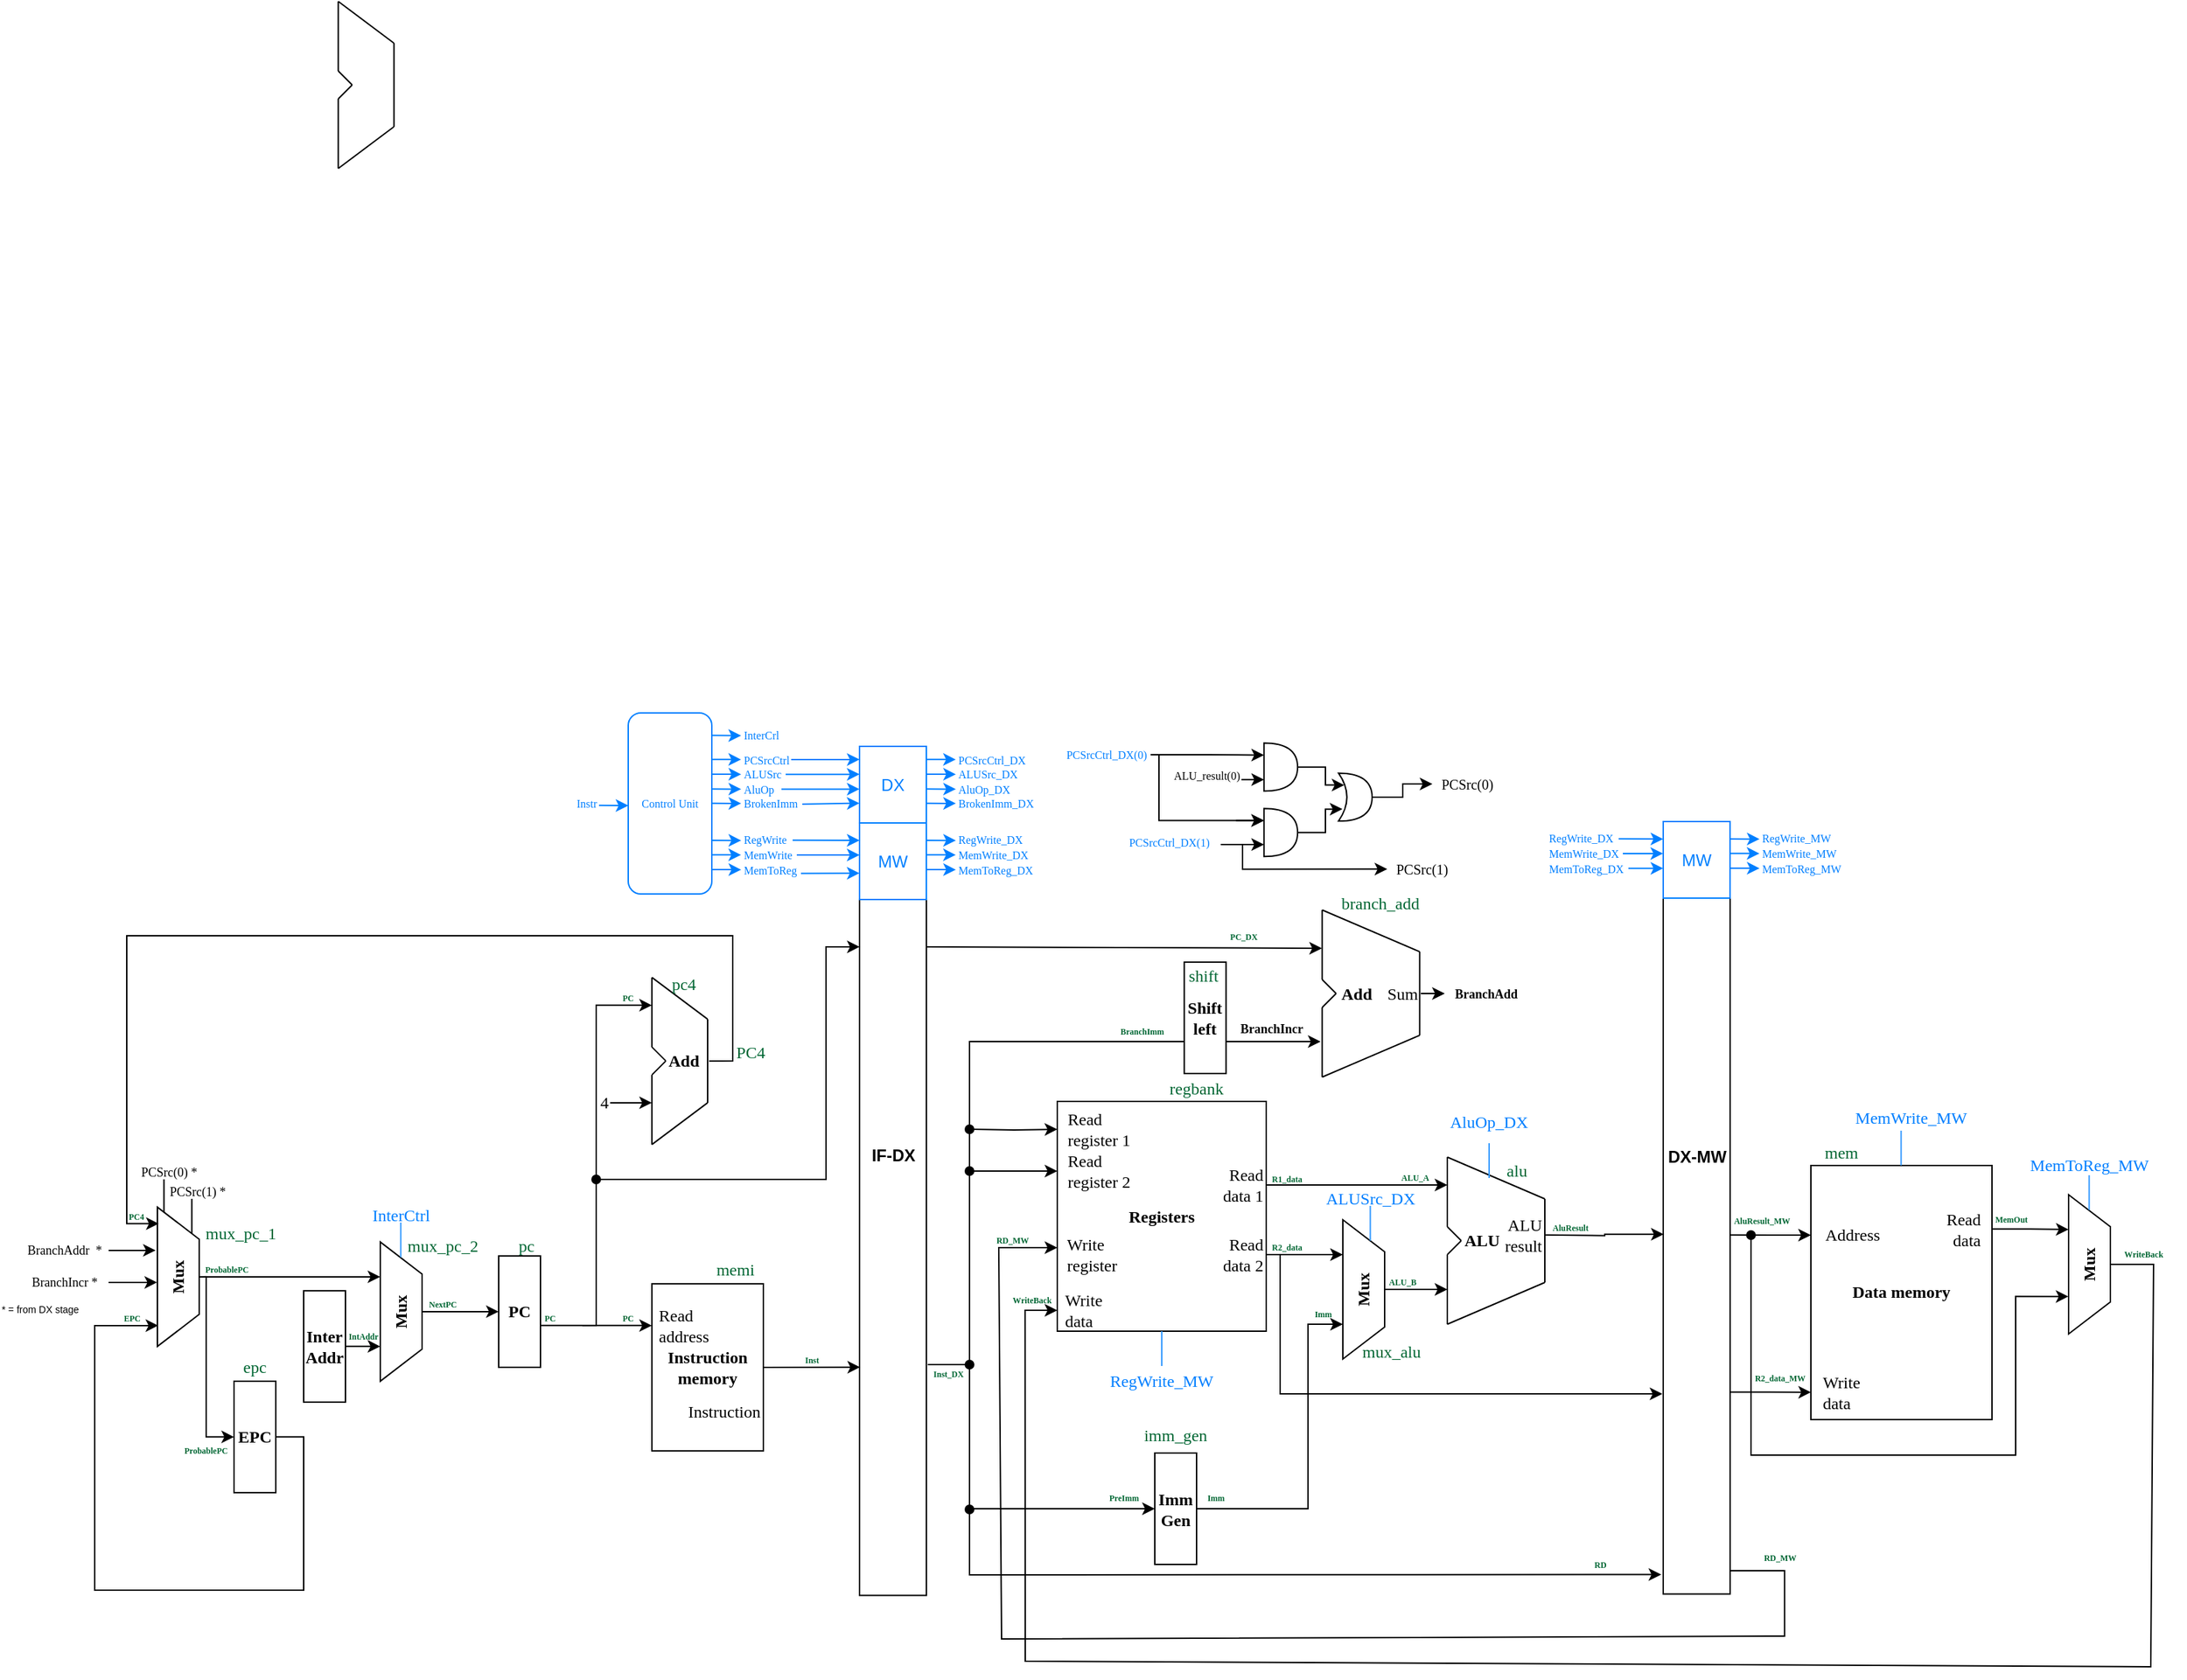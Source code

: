 <mxfile version="20.0.1" type="google"><diagram id="E4F_lcrYX_jfELqJrm0R" name="Page-1"><mxGraphModel grid="0" page="0" gridSize="10" guides="1" tooltips="1" connect="1" arrows="1" fold="1" pageScale="1" pageWidth="827" pageHeight="1169" math="0" shadow="0"><root><mxCell id="0"/><mxCell id="1" parent="0"/><mxCell id="031ylx6lUXf5HoYLeLrI-119" value="" style="endArrow=none;html=1;entryX=0.5;entryY=1;entryDx=0;entryDy=0;strokeColor=#000000;fontFamily=Tahoma;" edge="1" parent="1"><mxGeometry width="50" height="50" relative="1" as="geometry"><mxPoint x="-261.29" y="390.94" as="sourcePoint"/><mxPoint x="-261.29" y="365.94" as="targetPoint"/></mxGeometry></mxCell><mxCell id="031ylx6lUXf5HoYLeLrI-122" value="&lt;font style=&quot;font-size: 9px;&quot;&gt;PCSrc(0) *&lt;/font&gt;" style="text;html=1;strokeColor=none;fillColor=none;align=center;verticalAlign=middle;whiteSpace=wrap;rounded=0;fontSize=9;fontFamily=Tahoma;" vertex="1" parent="1"><mxGeometry x="-281" y="350.94" width="47" height="20" as="geometry"/></mxCell><mxCell id="SATdBJKkfqwQmDbWRKTM-77" value="" style="endArrow=none;html=1;entryX=0.5;entryY=1;entryDx=0;entryDy=0;strokeColor=#000000;fontFamily=Tahoma;" edge="1" parent="1"><mxGeometry width="50" height="50" relative="1" as="geometry"><mxPoint x="-241.29" y="404.94" as="sourcePoint"/><mxPoint x="-241.29" y="379.94" as="targetPoint"/></mxGeometry></mxCell><mxCell id="SATdBJKkfqwQmDbWRKTM-78" value="&lt;font style=&quot;font-size: 9px;&quot;&gt;PCSrc(1) *&lt;/font&gt;" style="text;html=1;strokeColor=none;fillColor=none;align=center;verticalAlign=middle;whiteSpace=wrap;rounded=0;fontSize=9;fontFamily=Tahoma;" vertex="1" parent="1"><mxGeometry x="-261" y="364.94" width="48" height="20" as="geometry"/></mxCell><mxCell id="031ylx6lUXf5HoYLeLrI-25" style="edgeStyle=orthogonalEdgeStyle;rounded=0;orthogonalLoop=1;jettySize=auto;html=1;exitX=1;exitY=0.25;exitDx=0;exitDy=0;entryX=0;entryY=0.25;entryDx=0;entryDy=0;fontFamily=Tahoma;" edge="1" parent="1" source="031ylx6lUXf5HoYLeLrI-5" target="031ylx6lUXf5HoYLeLrI-16"><mxGeometry relative="1" as="geometry"><Array as="points"><mxPoint x="9" y="470.94"/></Array></mxGeometry></mxCell><mxCell id="031ylx6lUXf5HoYLeLrI-5" value="&lt;b&gt;PC&lt;/b&gt;" style="rounded=0;whiteSpace=wrap;html=1;rotation=0;fontFamily=Tahoma;" vertex="1" parent="1"><mxGeometry x="-21" y="420.94" width="30" height="80" as="geometry"/></mxCell><mxCell id="031ylx6lUXf5HoYLeLrI-8" value="" style="endArrow=none;html=1;fontFamily=Tahoma;" edge="1" parent="1"><mxGeometry width="50" height="50" relative="1" as="geometry"><mxPoint x="-96.18" y="-390" as="sourcePoint"/><mxPoint x="-96.18" y="-450" as="targetPoint"/></mxGeometry></mxCell><mxCell id="031ylx6lUXf5HoYLeLrI-9" value="" style="endArrow=none;html=1;fontFamily=Tahoma;" edge="1" parent="1"><mxGeometry width="50" height="50" relative="1" as="geometry"><mxPoint x="-136.18" y="-360" as="sourcePoint"/><mxPoint x="-96.18" y="-390" as="targetPoint"/></mxGeometry></mxCell><mxCell id="031ylx6lUXf5HoYLeLrI-11" value="" style="endArrow=none;html=1;fontFamily=Tahoma;" edge="1" parent="1"><mxGeometry width="50" height="50" relative="1" as="geometry"><mxPoint x="-136.18" y="-480" as="sourcePoint"/><mxPoint x="-96.18" y="-450" as="targetPoint"/></mxGeometry></mxCell><mxCell id="031ylx6lUXf5HoYLeLrI-12" value="" style="endArrow=none;html=1;fontFamily=Tahoma;" edge="1" parent="1"><mxGeometry width="50" height="50" relative="1" as="geometry"><mxPoint x="-136.18" y="-480" as="sourcePoint"/><mxPoint x="-136.18" y="-430" as="targetPoint"/></mxGeometry></mxCell><mxCell id="031ylx6lUXf5HoYLeLrI-13" value="" style="endArrow=none;html=1;fontFamily=Tahoma;" edge="1" parent="1"><mxGeometry width="50" height="50" relative="1" as="geometry"><mxPoint x="-136.18" y="-410" as="sourcePoint"/><mxPoint x="-136.18" y="-360" as="targetPoint"/></mxGeometry></mxCell><mxCell id="031ylx6lUXf5HoYLeLrI-14" value="" style="endArrow=none;html=1;fontFamily=Tahoma;" edge="1" parent="1"><mxGeometry width="50" height="50" relative="1" as="geometry"><mxPoint x="-136.18" y="-430" as="sourcePoint"/><mxPoint x="-126.18" y="-420" as="targetPoint"/></mxGeometry></mxCell><mxCell id="031ylx6lUXf5HoYLeLrI-15" value="" style="endArrow=none;html=1;fontFamily=Tahoma;" edge="1" parent="1"><mxGeometry width="50" height="50" relative="1" as="geometry"><mxPoint x="-126.18" y="-420" as="sourcePoint"/><mxPoint x="-136.18" y="-410" as="targetPoint"/></mxGeometry></mxCell><mxCell id="031ylx6lUXf5HoYLeLrI-16" value="&lt;b&gt;Instruction memory&lt;/b&gt;" style="rounded=0;whiteSpace=wrap;html=1;fontFamily=Tahoma;" vertex="1" parent="1"><mxGeometry x="89" y="440.94" width="80" height="120" as="geometry"/></mxCell><mxCell id="031ylx6lUXf5HoYLeLrI-17" value="&lt;b&gt;Registers&lt;/b&gt;" style="rounded=0;whiteSpace=wrap;html=1;fontFamily=Tahoma;" vertex="1" parent="1"><mxGeometry x="380" y="310" width="150" height="165" as="geometry"/></mxCell><mxCell id="031ylx6lUXf5HoYLeLrI-18" value="" style="endArrow=none;html=1;fontFamily=Tahoma;" edge="1" parent="1"><mxGeometry width="50" height="50" relative="1" as="geometry"><mxPoint x="129.0" y="310.94" as="sourcePoint"/><mxPoint x="129.0" y="250.94" as="targetPoint"/></mxGeometry></mxCell><mxCell id="031ylx6lUXf5HoYLeLrI-19" value="" style="endArrow=none;html=1;fontFamily=Tahoma;" edge="1" parent="1"><mxGeometry width="50" height="50" relative="1" as="geometry"><mxPoint x="89.0" y="340.94" as="sourcePoint"/><mxPoint x="129.0" y="310.94" as="targetPoint"/></mxGeometry></mxCell><mxCell id="031ylx6lUXf5HoYLeLrI-20" value="" style="endArrow=none;html=1;fontFamily=Tahoma;" edge="1" parent="1"><mxGeometry width="50" height="50" relative="1" as="geometry"><mxPoint x="89.0" y="220.94" as="sourcePoint"/><mxPoint x="129.0" y="250.94" as="targetPoint"/></mxGeometry></mxCell><mxCell id="031ylx6lUXf5HoYLeLrI-21" value="" style="endArrow=none;html=1;fontFamily=Tahoma;" edge="1" parent="1"><mxGeometry width="50" height="50" relative="1" as="geometry"><mxPoint x="89.0" y="220.94" as="sourcePoint"/><mxPoint x="89.0" y="270.94" as="targetPoint"/></mxGeometry></mxCell><mxCell id="031ylx6lUXf5HoYLeLrI-22" value="" style="endArrow=none;html=1;fontFamily=Tahoma;" edge="1" parent="1"><mxGeometry width="50" height="50" relative="1" as="geometry"><mxPoint x="89.0" y="290.94" as="sourcePoint"/><mxPoint x="89.0" y="340.94" as="targetPoint"/></mxGeometry></mxCell><mxCell id="031ylx6lUXf5HoYLeLrI-23" value="" style="endArrow=none;html=1;fontFamily=Tahoma;" edge="1" parent="1"><mxGeometry width="50" height="50" relative="1" as="geometry"><mxPoint x="89.0" y="270.94" as="sourcePoint"/><mxPoint x="99.0" y="280.94" as="targetPoint"/></mxGeometry></mxCell><mxCell id="031ylx6lUXf5HoYLeLrI-24" value="" style="endArrow=none;html=1;fontFamily=Tahoma;" edge="1" parent="1"><mxGeometry width="50" height="50" relative="1" as="geometry"><mxPoint x="99.0" y="280.94" as="sourcePoint"/><mxPoint x="89.0" y="290.94" as="targetPoint"/></mxGeometry></mxCell><mxCell id="031ylx6lUXf5HoYLeLrI-26" value="&lt;div style=&quot;text-align: left&quot;&gt;&lt;span&gt;Read&lt;/span&gt;&lt;/div&gt;&lt;div style=&quot;text-align: left&quot;&gt;&lt;span&gt;address&lt;/span&gt;&lt;/div&gt;" style="text;html=1;strokeColor=none;fillColor=none;align=center;verticalAlign=middle;whiteSpace=wrap;rounded=0;fontFamily=Tahoma;" vertex="1" parent="1"><mxGeometry x="92" y="460.94" width="40" height="20" as="geometry"/></mxCell><mxCell id="031ylx6lUXf5HoYLeLrI-27" value="&lt;div&gt;Instruction&lt;/div&gt;" style="text;html=1;strokeColor=none;fillColor=none;align=right;verticalAlign=middle;whiteSpace=wrap;rounded=0;fontFamily=Tahoma;" vertex="1" parent="1"><mxGeometry x="129" y="522.94" width="40" height="20" as="geometry"/></mxCell><mxCell id="031ylx6lUXf5HoYLeLrI-28" value="&lt;div style=&quot;text-align: left&quot;&gt;&lt;span&gt;Read&lt;/span&gt;&lt;/div&gt;&lt;div style=&quot;text-align: left&quot;&gt;&lt;span&gt;register 1&lt;/span&gt;&lt;/div&gt;" style="text;html=1;strokeColor=none;fillColor=none;align=center;verticalAlign=middle;whiteSpace=wrap;rounded=0;fontFamily=Tahoma;" vertex="1" parent="1"><mxGeometry x="380" y="320" width="60" height="20" as="geometry"/></mxCell><mxCell id="031ylx6lUXf5HoYLeLrI-33" style="edgeStyle=orthogonalEdgeStyle;rounded=0;orthogonalLoop=1;jettySize=auto;html=1;entryX=0;entryY=0.5;entryDx=0;entryDy=0;startArrow=none;startFill=0;fontFamily=Tahoma;" edge="1" parent="1" target="031ylx6lUXf5HoYLeLrI-29"><mxGeometry relative="1" as="geometry"><mxPoint x="350" y="360" as="targetPoint"/><mxPoint x="287" y="499" as="sourcePoint"/><Array as="points"><mxPoint x="317" y="499"/><mxPoint x="317" y="360"/></Array></mxGeometry></mxCell><mxCell id="031ylx6lUXf5HoYLeLrI-29" value="&lt;div style=&quot;text-align: left&quot;&gt;&lt;span&gt;Read&lt;/span&gt;&lt;/div&gt;&lt;div style=&quot;text-align: left&quot;&gt;&lt;span&gt;register 2&lt;/span&gt;&lt;/div&gt;" style="text;html=1;strokeColor=none;fillColor=none;align=center;verticalAlign=middle;whiteSpace=wrap;rounded=0;fontFamily=Tahoma;" vertex="1" parent="1"><mxGeometry x="380" y="350" width="60" height="20" as="geometry"/></mxCell><mxCell id="031ylx6lUXf5HoYLeLrI-30" value="&lt;div style=&quot;text-align: left&quot;&gt;&lt;span&gt;Write&lt;/span&gt;&lt;/div&gt;&lt;div style=&quot;text-align: left&quot;&gt;&lt;span&gt;register&lt;/span&gt;&lt;/div&gt;" style="text;html=1;strokeColor=none;fillColor=none;align=center;verticalAlign=middle;whiteSpace=wrap;rounded=0;fontFamily=Tahoma;" vertex="1" parent="1"><mxGeometry x="380" y="410" width="50" height="20" as="geometry"/></mxCell><mxCell id="031ylx6lUXf5HoYLeLrI-31" value="&lt;div style=&quot;text-align: left&quot;&gt;Write&lt;/div&gt;&lt;div style=&quot;text-align: left&quot;&gt;data&lt;/div&gt;" style="text;html=1;strokeColor=none;fillColor=none;align=center;verticalAlign=middle;whiteSpace=wrap;rounded=0;fontFamily=Tahoma;" vertex="1" parent="1"><mxGeometry x="384" y="450" width="30" height="20" as="geometry"/></mxCell><mxCell id="031ylx6lUXf5HoYLeLrI-47" style="edgeStyle=orthogonalEdgeStyle;rounded=0;orthogonalLoop=1;jettySize=auto;html=1;fontFamily=Tahoma;" edge="1" parent="1" source="031ylx6lUXf5HoYLeLrI-35"><mxGeometry relative="1" as="geometry"><mxPoint x="660" y="445" as="targetPoint"/></mxGeometry></mxCell><mxCell id="031ylx6lUXf5HoYLeLrI-35" value="&lt;b&gt;Mux&lt;/b&gt;" style="verticalLabelPosition=middle;verticalAlign=middle;html=1;shape=trapezoid;perimeter=trapezoidPerimeter;whiteSpace=wrap;size=0.23;arcSize=10;flipV=1;labelPosition=center;align=center;rotation=-90;fontFamily=Tahoma;" vertex="1" parent="1"><mxGeometry x="550" y="430" width="100" height="30" as="geometry"/></mxCell><mxCell id="031ylx6lUXf5HoYLeLrI-80" style="edgeStyle=orthogonalEdgeStyle;rounded=0;orthogonalLoop=1;jettySize=auto;html=1;fontFamily=Tahoma;" edge="1" parent="1" source="031ylx6lUXf5HoYLeLrI-36"><mxGeometry relative="1" as="geometry"><mxPoint x="660" y="370" as="targetPoint"/></mxGeometry></mxCell><mxCell id="031ylx6lUXf5HoYLeLrI-36" value="&lt;div&gt;&lt;span&gt;Read&lt;/span&gt;&lt;/div&gt;&lt;div&gt;&lt;span&gt;data 1&lt;/span&gt;&lt;/div&gt;" style="text;html=1;strokeColor=none;fillColor=none;align=right;verticalAlign=middle;whiteSpace=wrap;rounded=0;fontFamily=Tahoma;" vertex="1" parent="1"><mxGeometry x="490" y="360" width="40" height="20" as="geometry"/></mxCell><mxCell id="031ylx6lUXf5HoYLeLrI-38" style="edgeStyle=orthogonalEdgeStyle;rounded=0;orthogonalLoop=1;jettySize=auto;html=1;exitX=1;exitY=0.5;exitDx=0;exitDy=0;entryX=0.75;entryY=0;entryDx=0;entryDy=0;fontFamily=Tahoma;" edge="1" parent="1" source="031ylx6lUXf5HoYLeLrI-37" target="031ylx6lUXf5HoYLeLrI-35"><mxGeometry relative="1" as="geometry"/></mxCell><mxCell id="031ylx6lUXf5HoYLeLrI-37" value="&lt;div&gt;&lt;span&gt;Read&lt;/span&gt;&lt;/div&gt;&lt;div&gt;&lt;span&gt;data 2&lt;/span&gt;&lt;/div&gt;" style="text;html=1;strokeColor=none;fillColor=none;align=right;verticalAlign=middle;whiteSpace=wrap;rounded=0;fontFamily=Tahoma;" vertex="1" parent="1"><mxGeometry x="490" y="410" width="40" height="20" as="geometry"/></mxCell><mxCell id="031ylx6lUXf5HoYLeLrI-40" value="" style="endArrow=none;html=1;fontFamily=Tahoma;" edge="1" parent="1"><mxGeometry width="50" height="50" relative="1" as="geometry"><mxPoint x="730" y="440.0" as="sourcePoint"/><mxPoint x="730" y="380.0" as="targetPoint"/></mxGeometry></mxCell><mxCell id="031ylx6lUXf5HoYLeLrI-41" value="" style="endArrow=none;html=1;fontFamily=Tahoma;" edge="1" parent="1"><mxGeometry width="50" height="50" relative="1" as="geometry"><mxPoint x="660" y="470.0" as="sourcePoint"/><mxPoint x="730" y="440" as="targetPoint"/></mxGeometry></mxCell><mxCell id="031ylx6lUXf5HoYLeLrI-42" value="" style="endArrow=none;html=1;fontFamily=Tahoma;" edge="1" parent="1"><mxGeometry width="50" height="50" relative="1" as="geometry"><mxPoint x="660" y="350.0" as="sourcePoint"/><mxPoint x="730" y="380" as="targetPoint"/></mxGeometry></mxCell><mxCell id="031ylx6lUXf5HoYLeLrI-43" value="" style="endArrow=none;html=1;fontFamily=Tahoma;" edge="1" parent="1"><mxGeometry width="50" height="50" relative="1" as="geometry"><mxPoint x="660.0" y="350.0" as="sourcePoint"/><mxPoint x="660" y="400.0" as="targetPoint"/></mxGeometry></mxCell><mxCell id="031ylx6lUXf5HoYLeLrI-44" value="" style="endArrow=none;html=1;fontFamily=Tahoma;" edge="1" parent="1"><mxGeometry width="50" height="50" relative="1" as="geometry"><mxPoint x="660" y="420.0" as="sourcePoint"/><mxPoint x="660.0" y="470.0" as="targetPoint"/></mxGeometry></mxCell><mxCell id="031ylx6lUXf5HoYLeLrI-45" value="" style="endArrow=none;html=1;fontFamily=Tahoma;" edge="1" parent="1"><mxGeometry width="50" height="50" relative="1" as="geometry"><mxPoint x="660" y="400.0" as="sourcePoint"/><mxPoint x="670.0" y="410.0" as="targetPoint"/></mxGeometry></mxCell><mxCell id="031ylx6lUXf5HoYLeLrI-46" value="" style="endArrow=none;html=1;fontFamily=Tahoma;" edge="1" parent="1"><mxGeometry width="50" height="50" relative="1" as="geometry"><mxPoint x="670.0" y="410.0" as="sourcePoint"/><mxPoint x="660" y="420.0" as="targetPoint"/></mxGeometry></mxCell><mxCell id="031ylx6lUXf5HoYLeLrI-48" value="&lt;b&gt;ALU&lt;/b&gt;" style="text;html=1;strokeColor=none;fillColor=none;align=center;verticalAlign=middle;whiteSpace=wrap;rounded=0;fontFamily=Tahoma;" vertex="1" parent="1"><mxGeometry x="665" y="400" width="40" height="20" as="geometry"/></mxCell><mxCell id="031ylx6lUXf5HoYLeLrI-50" value="&lt;div&gt;ALU&lt;/div&gt;&lt;div&gt;result&lt;/div&gt;" style="text;html=1;strokeColor=none;fillColor=none;align=right;verticalAlign=middle;whiteSpace=wrap;rounded=0;fontFamily=Tahoma;" vertex="1" parent="1"><mxGeometry x="690" y="396" width="40" height="20" as="geometry"/></mxCell><mxCell id="031ylx6lUXf5HoYLeLrI-59" style="edgeStyle=orthogonalEdgeStyle;rounded=0;orthogonalLoop=1;jettySize=auto;html=1;exitX=1;exitY=0.25;exitDx=0;exitDy=0;entryX=0.75;entryY=0;entryDx=0;entryDy=0;fontFamily=Tahoma;" edge="1" parent="1" source="031ylx6lUXf5HoYLeLrI-51" target="031ylx6lUXf5HoYLeLrI-58"><mxGeometry relative="1" as="geometry"/></mxCell><mxCell id="031ylx6lUXf5HoYLeLrI-51" value="&lt;b&gt;Data memory&lt;/b&gt;" style="rounded=0;whiteSpace=wrap;html=1;fontFamily=Tahoma;" vertex="1" parent="1"><mxGeometry x="921" y="356" width="130" height="182.5" as="geometry"/></mxCell><mxCell id="031ylx6lUXf5HoYLeLrI-52" value="&lt;div style=&quot;text-align: left&quot;&gt;&lt;span&gt;Address&lt;/span&gt;&lt;/div&gt;" style="text;html=1;strokeColor=none;fillColor=none;align=center;verticalAlign=middle;whiteSpace=wrap;rounded=0;fontFamily=Tahoma;" vertex="1" parent="1"><mxGeometry x="921" y="396" width="60" height="20" as="geometry"/></mxCell><mxCell id="031ylx6lUXf5HoYLeLrI-55" value="&lt;div&gt;&lt;span&gt;Read&lt;/span&gt;&lt;/div&gt;&lt;div&gt;&lt;span&gt;data&lt;/span&gt;&lt;/div&gt;" style="text;html=1;strokeColor=none;fillColor=none;align=right;verticalAlign=middle;whiteSpace=wrap;rounded=0;fontFamily=Tahoma;" vertex="1" parent="1"><mxGeometry x="1005" y="392" width="40" height="20" as="geometry"/></mxCell><mxCell id="031ylx6lUXf5HoYLeLrI-56" value="&lt;div style=&quot;text-align: left&quot;&gt;Write&lt;/div&gt;&lt;div style=&quot;text-align: left&quot;&gt;data&lt;/div&gt;" style="text;html=1;strokeColor=none;fillColor=none;align=center;verticalAlign=middle;whiteSpace=wrap;rounded=0;fontFamily=Tahoma;" vertex="1" parent="1"><mxGeometry x="928" y="509.0" width="30" height="20" as="geometry"/></mxCell><mxCell id="031ylx6lUXf5HoYLeLrI-58" value="&lt;b&gt;Mux&lt;/b&gt;" style="verticalLabelPosition=middle;verticalAlign=middle;html=1;shape=trapezoid;perimeter=trapezoidPerimeter;whiteSpace=wrap;size=0.23;arcSize=10;flipV=1;labelPosition=center;align=center;rotation=-90;fontFamily=Tahoma;" vertex="1" parent="1"><mxGeometry x="1071" y="412" width="100" height="30" as="geometry"/></mxCell><mxCell id="SATdBJKkfqwQmDbWRKTM-69" style="edgeStyle=orthogonalEdgeStyle;rounded=0;orthogonalLoop=1;jettySize=auto;html=1;fontSize=6;fontColor=#006633;startArrow=classic;startFill=1;endArrow=oval;endFill=1;fontFamily=Tahoma;" edge="1" parent="1"><mxGeometry relative="1" as="geometry"><mxPoint x="317" y="360" as="targetPoint"/><mxPoint x="569" y="267" as="sourcePoint"/><Array as="points"><mxPoint x="317" y="267"/></Array></mxGeometry></mxCell><mxCell id="031ylx6lUXf5HoYLeLrI-61" value="&lt;b&gt;Shift left&lt;/b&gt;" style="rounded=0;whiteSpace=wrap;html=1;rotation=0;fontFamily=Tahoma;" vertex="1" parent="1"><mxGeometry x="471.17" y="209.94" width="30" height="80" as="geometry"/></mxCell><mxCell id="031ylx6lUXf5HoYLeLrI-69" value="" style="endArrow=none;html=1;fontFamily=Tahoma;" edge="1" parent="1"><mxGeometry width="50" height="50" relative="1" as="geometry"><mxPoint x="640.17" y="262.5" as="sourcePoint"/><mxPoint x="640.17" y="202.5" as="targetPoint"/></mxGeometry></mxCell><mxCell id="031ylx6lUXf5HoYLeLrI-70" value="" style="endArrow=none;html=1;fontFamily=Tahoma;" edge="1" parent="1"><mxGeometry width="50" height="50" relative="1" as="geometry"><mxPoint x="570.17" y="292.5" as="sourcePoint"/><mxPoint x="640.17" y="262.5" as="targetPoint"/></mxGeometry></mxCell><mxCell id="031ylx6lUXf5HoYLeLrI-71" value="" style="endArrow=none;html=1;fontFamily=Tahoma;" edge="1" parent="1"><mxGeometry width="50" height="50" relative="1" as="geometry"><mxPoint x="570.17" y="172.5" as="sourcePoint"/><mxPoint x="640.17" y="202.5" as="targetPoint"/></mxGeometry></mxCell><mxCell id="031ylx6lUXf5HoYLeLrI-72" value="" style="endArrow=none;html=1;fontFamily=Tahoma;" edge="1" parent="1"><mxGeometry width="50" height="50" relative="1" as="geometry"><mxPoint x="570.17" y="172.5" as="sourcePoint"/><mxPoint x="570.17" y="222.5" as="targetPoint"/></mxGeometry></mxCell><mxCell id="031ylx6lUXf5HoYLeLrI-73" value="" style="endArrow=none;html=1;fontFamily=Tahoma;" edge="1" parent="1"><mxGeometry width="50" height="50" relative="1" as="geometry"><mxPoint x="570.17" y="242.5" as="sourcePoint"/><mxPoint x="570.17" y="292.5" as="targetPoint"/></mxGeometry></mxCell><mxCell id="031ylx6lUXf5HoYLeLrI-74" value="" style="endArrow=none;html=1;fontFamily=Tahoma;" edge="1" parent="1"><mxGeometry width="50" height="50" relative="1" as="geometry"><mxPoint x="570.17" y="222.5" as="sourcePoint"/><mxPoint x="580.17" y="232.5" as="targetPoint"/></mxGeometry></mxCell><mxCell id="031ylx6lUXf5HoYLeLrI-75" value="" style="endArrow=none;html=1;fontFamily=Tahoma;" edge="1" parent="1"><mxGeometry width="50" height="50" relative="1" as="geometry"><mxPoint x="580.17" y="232.5" as="sourcePoint"/><mxPoint x="570.17" y="242.5" as="targetPoint"/></mxGeometry></mxCell><mxCell id="031ylx6lUXf5HoYLeLrI-76" value="&lt;b&gt;Add&lt;/b&gt;" style="text;html=1;strokeColor=none;fillColor=none;align=center;verticalAlign=middle;whiteSpace=wrap;rounded=0;fontFamily=Tahoma;" vertex="1" parent="1"><mxGeometry x="575.17" y="222.5" width="40" height="20" as="geometry"/></mxCell><mxCell id="031ylx6lUXf5HoYLeLrI-77" value="&lt;div&gt;Sum&lt;/div&gt;" style="text;html=1;strokeColor=none;fillColor=none;align=right;verticalAlign=middle;whiteSpace=wrap;rounded=0;fontFamily=Tahoma;" vertex="1" parent="1"><mxGeometry x="601" y="222.5" width="40" height="20" as="geometry"/></mxCell><mxCell id="031ylx6lUXf5HoYLeLrI-79" style="edgeStyle=orthogonalEdgeStyle;rounded=0;orthogonalLoop=1;jettySize=auto;html=1;fontFamily=Tahoma;entryX=-0.012;entryY=0.713;entryDx=0;entryDy=0;entryPerimeter=0;" edge="1" parent="1" target="oG7IJuxheFI5DrFo-bc4-63"><mxGeometry relative="1" as="geometry"><mxPoint x="814" y="521" as="targetPoint"/><mxPoint x="550" y="420" as="sourcePoint"/><Array as="points"><mxPoint x="540" y="420"/><mxPoint x="540" y="520"/><mxPoint x="814" y="520"/></Array></mxGeometry></mxCell><mxCell id="031ylx6lUXf5HoYLeLrI-83" style="edgeStyle=orthogonalEdgeStyle;rounded=0;orthogonalLoop=1;jettySize=auto;html=1;entryX=0.25;entryY=0;entryDx=0;entryDy=0;fontFamily=Tahoma;" edge="1" parent="1" source="031ylx6lUXf5HoYLeLrI-82" target="031ylx6lUXf5HoYLeLrI-35"><mxGeometry relative="1" as="geometry"><Array as="points"><mxPoint x="560" y="603"/><mxPoint x="560" y="470"/></Array></mxGeometry></mxCell><mxCell id="031ylx6lUXf5HoYLeLrI-82" value="&lt;b&gt;Imm Gen&lt;/b&gt;" style="rounded=0;whiteSpace=wrap;html=1;rotation=0;fontFamily=Tahoma;" vertex="1" parent="1"><mxGeometry x="450" y="562.5" width="30" height="80" as="geometry"/></mxCell><mxCell id="SATdBJKkfqwQmDbWRKTM-1" style="edgeStyle=orthogonalEdgeStyle;rounded=0;orthogonalLoop=1;jettySize=auto;html=1;entryX=0.75;entryY=0;entryDx=0;entryDy=0;fontFamily=Tahoma;" edge="1" parent="1" source="031ylx6lUXf5HoYLeLrI-86" target="031ylx6lUXf5HoYLeLrI-102"><mxGeometry relative="1" as="geometry"/></mxCell><mxCell id="SATdBJKkfqwQmDbWRKTM-6" style="edgeStyle=orthogonalEdgeStyle;rounded=0;orthogonalLoop=1;jettySize=auto;html=1;exitX=0.5;exitY=1;exitDx=0;exitDy=0;entryX=0;entryY=0.5;entryDx=0;entryDy=0;fontFamily=Tahoma;" edge="1" parent="1" source="031ylx6lUXf5HoYLeLrI-86" target="SATdBJKkfqwQmDbWRKTM-3"><mxGeometry relative="1" as="geometry"><Array as="points"><mxPoint x="-231" y="435.94"/><mxPoint x="-231" y="550.94"/></Array></mxGeometry></mxCell><mxCell id="031ylx6lUXf5HoYLeLrI-86" value="&lt;b&gt;Mux&lt;/b&gt;" style="verticalLabelPosition=middle;verticalAlign=middle;html=1;shape=trapezoid;perimeter=trapezoidPerimeter;whiteSpace=wrap;size=0.23;arcSize=10;flipV=1;labelPosition=center;align=center;rotation=-90;fontFamily=Tahoma;" vertex="1" parent="1"><mxGeometry x="-301" y="420.94" width="100" height="30" as="geometry"/></mxCell><mxCell id="031ylx6lUXf5HoYLeLrI-91" style="edgeStyle=orthogonalEdgeStyle;rounded=0;orthogonalLoop=1;jettySize=auto;html=1;fontFamily=Tahoma;entryX=0.006;entryY=0.483;entryDx=0;entryDy=0;entryPerimeter=0;" edge="1" parent="1" target="oG7IJuxheFI5DrFo-bc4-63"><mxGeometry relative="1" as="geometry"><mxPoint x="790" y="405.86" as="targetPoint"/><mxPoint x="730.0" y="405.86" as="sourcePoint"/></mxGeometry></mxCell><mxCell id="031ylx6lUXf5HoYLeLrI-93" style="edgeStyle=orthogonalEdgeStyle;rounded=0;orthogonalLoop=1;jettySize=auto;html=1;fontFamily=Tahoma;" edge="1" parent="1"><mxGeometry relative="1" as="geometry"><mxPoint x="89" y="240.94" as="targetPoint"/><mxPoint x="39" y="470.94" as="sourcePoint"/><Array as="points"><mxPoint x="49" y="470.94"/><mxPoint x="49" y="240.94"/></Array></mxGeometry></mxCell><mxCell id="031ylx6lUXf5HoYLeLrI-96" style="edgeStyle=orthogonalEdgeStyle;rounded=0;orthogonalLoop=1;jettySize=auto;html=1;entryX=0;entryY=0.5;entryDx=0;entryDy=0;fontFamily=Tahoma;" edge="1" parent="1"><mxGeometry relative="1" as="geometry"><mxPoint x="89" y="310.94" as="targetPoint"/><mxPoint x="59" y="310.94" as="sourcePoint"/></mxGeometry></mxCell><mxCell id="031ylx6lUXf5HoYLeLrI-97" value="&lt;div style=&quot;text-align: left&quot;&gt;4&lt;/div&gt;" style="text;html=1;strokeColor=none;fillColor=none;align=center;verticalAlign=middle;whiteSpace=wrap;rounded=0;fontFamily=Tahoma;" vertex="1" parent="1"><mxGeometry x="35" y="300.94" width="40" height="20" as="geometry"/></mxCell><mxCell id="SATdBJKkfqwQmDbWRKTM-8" style="edgeStyle=orthogonalEdgeStyle;rounded=0;orthogonalLoop=1;jettySize=auto;html=1;entryX=0.882;entryY=0.969;entryDx=0;entryDy=0;entryPerimeter=0;fontFamily=Tahoma;" edge="1" parent="1" target="031ylx6lUXf5HoYLeLrI-86"><mxGeometry relative="1" as="geometry"><mxPoint x="130" y="280.94" as="sourcePoint"/><mxPoint x="-267.55" y="397.44" as="targetPoint"/><Array as="points"><mxPoint x="147" y="280.94"/><mxPoint x="147" y="190.94"/><mxPoint x="-288" y="190.94"/><mxPoint x="-288" y="397.94"/></Array></mxGeometry></mxCell><mxCell id="031ylx6lUXf5HoYLeLrI-99" value="Add" style="text;html=1;strokeColor=none;fillColor=none;align=center;verticalAlign=middle;whiteSpace=wrap;rounded=0;fontFamily=Tahoma;fontStyle=1" vertex="1" parent="1"><mxGeometry x="92.0" y="270.94" width="40" height="20" as="geometry"/></mxCell><mxCell id="031ylx6lUXf5HoYLeLrI-101" style="edgeStyle=orthogonalEdgeStyle;rounded=0;orthogonalLoop=1;jettySize=auto;html=1;entryX=0;entryY=0.5;entryDx=0;entryDy=0;startArrow=oval;startFill=1;fontFamily=Tahoma;" edge="1" parent="1" target="031ylx6lUXf5HoYLeLrI-82"><mxGeometry relative="1" as="geometry"><mxPoint x="390" y="429.86" as="targetPoint"/><mxPoint x="317" y="499" as="sourcePoint"/><Array as="points"><mxPoint x="317" y="603"/></Array></mxGeometry></mxCell><mxCell id="031ylx6lUXf5HoYLeLrI-103" style="edgeStyle=orthogonalEdgeStyle;rounded=0;orthogonalLoop=1;jettySize=auto;html=1;fontFamily=Tahoma;" edge="1" parent="1" source="031ylx6lUXf5HoYLeLrI-102" target="031ylx6lUXf5HoYLeLrI-5"><mxGeometry relative="1" as="geometry"/></mxCell><mxCell id="031ylx6lUXf5HoYLeLrI-102" value="&lt;b&gt;Mux&lt;/b&gt;" style="verticalLabelPosition=middle;verticalAlign=middle;html=1;shape=trapezoid;perimeter=trapezoidPerimeter;whiteSpace=wrap;size=0.23;arcSize=10;flipV=1;labelPosition=center;align=center;rotation=-90;fontFamily=Tahoma;" vertex="1" parent="1"><mxGeometry x="-141" y="445.94" width="100" height="30" as="geometry"/></mxCell><mxCell id="031ylx6lUXf5HoYLeLrI-107" value="&lt;font color=&quot;#007fff&quot;&gt;RegWrite_MW&lt;/font&gt;" style="text;html=1;strokeColor=none;fillColor=none;align=center;verticalAlign=middle;whiteSpace=wrap;rounded=0;fontFamily=Tahoma;" vertex="1" parent="1"><mxGeometry x="435" y="500.94" width="40" height="20" as="geometry"/></mxCell><mxCell id="031ylx6lUXf5HoYLeLrI-109" value="" style="endArrow=none;html=1;entryX=0.5;entryY=1;entryDx=0;entryDy=0;strokeColor=#3399FF;fontFamily=Tahoma;" edge="1" parent="1" target="031ylx6lUXf5HoYLeLrI-17"><mxGeometry width="50" height="50" relative="1" as="geometry"><mxPoint x="455" y="500" as="sourcePoint"/><mxPoint x="470" y="430" as="targetPoint"/></mxGeometry></mxCell><mxCell id="031ylx6lUXf5HoYLeLrI-113" value="&lt;font color=&quot;#007fff&quot;&gt;MemWrite_MW&lt;/font&gt;" style="text;html=1;strokeColor=none;fillColor=none;align=center;verticalAlign=middle;whiteSpace=wrap;rounded=0;fontFamily=Tahoma;" vertex="1" parent="1"><mxGeometry x="973" y="312" width="40" height="20" as="geometry"/></mxCell><mxCell id="031ylx6lUXf5HoYLeLrI-114" value="" style="endArrow=none;html=1;entryX=0.5;entryY=1;entryDx=0;entryDy=0;strokeColor=#3399FF;fontFamily=Tahoma;" edge="1" parent="1"><mxGeometry width="50" height="50" relative="1" as="geometry"><mxPoint x="985.76" y="356" as="sourcePoint"/><mxPoint x="985.76" y="331" as="targetPoint"/></mxGeometry></mxCell><mxCell id="031ylx6lUXf5HoYLeLrI-115" value="" style="endArrow=none;html=1;entryX=0.5;entryY=1;entryDx=0;entryDy=0;strokeColor=#3399FF;fontFamily=Tahoma;" edge="1" parent="1"><mxGeometry width="50" height="50" relative="1" as="geometry"><mxPoint x="1120.76" y="388" as="sourcePoint"/><mxPoint x="1120.76" y="363" as="targetPoint"/></mxGeometry></mxCell><mxCell id="031ylx6lUXf5HoYLeLrI-116" value="&lt;font color=&quot;#007fff&quot;&gt;MemToReg_MW&lt;/font&gt;" style="text;html=1;strokeColor=none;fillColor=none;align=center;verticalAlign=middle;whiteSpace=wrap;rounded=0;fontFamily=Tahoma;" vertex="1" parent="1"><mxGeometry x="1101" y="346" width="40" height="20" as="geometry"/></mxCell><mxCell id="031ylx6lUXf5HoYLeLrI-117" value="" style="endArrow=none;html=1;entryX=0.5;entryY=1;entryDx=0;entryDy=0;strokeColor=#3399FF;fontFamily=Tahoma;" edge="1" parent="1"><mxGeometry width="50" height="50" relative="1" as="geometry"><mxPoint x="690.0" y="365" as="sourcePoint"/><mxPoint x="690.0" y="340" as="targetPoint"/></mxGeometry></mxCell><mxCell id="031ylx6lUXf5HoYLeLrI-118" value="" style="endArrow=none;html=1;entryX=0.5;entryY=1;entryDx=0;entryDy=0;strokeColor=#3399FF;fontFamily=Tahoma;" edge="1" parent="1"><mxGeometry width="50" height="50" relative="1" as="geometry"><mxPoint x="604.71" y="410" as="sourcePoint"/><mxPoint x="604.71" y="385" as="targetPoint"/></mxGeometry></mxCell><mxCell id="031ylx6lUXf5HoYLeLrI-120" value="&lt;font color=&quot;#007fff&quot;&gt;AluOp_DX&lt;/font&gt;" style="text;html=1;strokeColor=none;fillColor=none;align=center;verticalAlign=middle;whiteSpace=wrap;rounded=0;fontFamily=Tahoma;" vertex="1" parent="1"><mxGeometry x="670" y="315" width="40" height="20" as="geometry"/></mxCell><mxCell id="031ylx6lUXf5HoYLeLrI-121" value="&lt;font color=&quot;#007fff&quot;&gt;ALUSrc_DX&lt;/font&gt;" style="text;html=1;strokeColor=none;fillColor=none;align=center;verticalAlign=middle;whiteSpace=wrap;rounded=0;fontFamily=Tahoma;" vertex="1" parent="1"><mxGeometry x="585" y="370" width="40" height="20" as="geometry"/></mxCell><mxCell id="SATdBJKkfqwQmDbWRKTM-7" style="edgeStyle=orthogonalEdgeStyle;rounded=0;orthogonalLoop=1;jettySize=auto;html=1;entryX=0.25;entryY=0;entryDx=0;entryDy=0;fontFamily=Tahoma;" edge="1" parent="1" source="SATdBJKkfqwQmDbWRKTM-2" target="031ylx6lUXf5HoYLeLrI-102"><mxGeometry relative="1" as="geometry"/></mxCell><mxCell id="SATdBJKkfqwQmDbWRKTM-2" value="&lt;b&gt;Inter Addr&lt;/b&gt;" style="rounded=0;whiteSpace=wrap;html=1;rotation=0;fontFamily=Tahoma;" vertex="1" parent="1"><mxGeometry x="-161" y="445.94" width="30" height="80" as="geometry"/></mxCell><mxCell id="SATdBJKkfqwQmDbWRKTM-4" style="edgeStyle=orthogonalEdgeStyle;rounded=0;orthogonalLoop=1;jettySize=auto;html=1;entryX=0.158;entryY=0.98;entryDx=0;entryDy=0;entryPerimeter=0;fontFamily=Tahoma;" edge="1" parent="1" source="SATdBJKkfqwQmDbWRKTM-3" target="031ylx6lUXf5HoYLeLrI-86"><mxGeometry relative="1" as="geometry"><Array as="points"><mxPoint x="-161" y="550.94"/><mxPoint x="-161" y="660.94"/><mxPoint x="-311" y="660.94"/><mxPoint x="-311" y="470.94"/><mxPoint x="-265" y="470.94"/></Array></mxGeometry></mxCell><mxCell id="SATdBJKkfqwQmDbWRKTM-3" value="&lt;b&gt;EPC&lt;/b&gt;" style="rounded=0;whiteSpace=wrap;html=1;rotation=0;fontFamily=Tahoma;" vertex="1" parent="1"><mxGeometry x="-211" y="510.94" width="30" height="80" as="geometry"/></mxCell><mxCell id="SATdBJKkfqwQmDbWRKTM-10" value="" style="endArrow=none;html=1;entryX=0.5;entryY=1;entryDx=0;entryDy=0;strokeColor=#3399FF;fontFamily=Tahoma;" edge="1" parent="1"><mxGeometry width="50" height="50" relative="1" as="geometry"><mxPoint x="-91.29" y="421.94" as="sourcePoint"/><mxPoint x="-91.29" y="396.94" as="targetPoint"/></mxGeometry></mxCell><mxCell id="SATdBJKkfqwQmDbWRKTM-11" value="&lt;font color=&quot;#007fff&quot;&gt;InterCtrl&lt;/font&gt;" style="text;html=1;strokeColor=none;fillColor=none;align=center;verticalAlign=middle;whiteSpace=wrap;rounded=0;fontFamily=Tahoma;" vertex="1" parent="1"><mxGeometry x="-111" y="381.94" width="40" height="20" as="geometry"/></mxCell><mxCell id="SATdBJKkfqwQmDbWRKTM-17" value="&lt;font color=&quot;#006633&quot;&gt;branch_add&lt;/font&gt;" style="text;html=1;strokeColor=none;fillColor=none;align=center;verticalAlign=middle;whiteSpace=wrap;rounded=0;fontFamily=Tahoma;" vertex="1" parent="1"><mxGeometry x="582" y="152.5" width="60" height="30" as="geometry"/></mxCell><mxCell id="SATdBJKkfqwQmDbWRKTM-18" value="&lt;font color=&quot;#006633&quot; style=&quot;font-size: 6px;&quot;&gt;PC_DX&lt;/font&gt;" style="text;html=1;strokeColor=none;fillColor=none;align=center;verticalAlign=middle;whiteSpace=wrap;rounded=0;fontSize=6;fontStyle=1;fontFamily=Tahoma;" vertex="1" parent="1"><mxGeometry x="484.34" y="177" width="60" height="30" as="geometry"/></mxCell><mxCell id="SATdBJKkfqwQmDbWRKTM-22" value="&lt;font color=&quot;#006633&quot;&gt;PC4&lt;/font&gt;" style="text;html=1;strokeColor=none;fillColor=none;align=center;verticalAlign=middle;whiteSpace=wrap;rounded=0;fontFamily=Tahoma;" vertex="1" parent="1"><mxGeometry x="130" y="259.94" width="60" height="30" as="geometry"/></mxCell><mxCell id="SATdBJKkfqwQmDbWRKTM-23" value="&lt;font color=&quot;#006633&quot;&gt;pc4&lt;/font&gt;" style="text;html=1;strokeColor=none;fillColor=none;align=center;verticalAlign=middle;whiteSpace=wrap;rounded=0;fontFamily=Tahoma;" vertex="1" parent="1"><mxGeometry x="82" y="210.94" width="60" height="30" as="geometry"/></mxCell><mxCell id="SATdBJKkfqwQmDbWRKTM-24" value="&lt;font color=&quot;#006633&quot; style=&quot;font-size: 6px;&quot;&gt;PC4&lt;/font&gt;" style="text;html=1;strokeColor=none;fillColor=none;align=center;verticalAlign=middle;whiteSpace=wrap;rounded=0;fontSize=6;fontStyle=1;fontFamily=Tahoma;" vertex="1" parent="1"><mxGeometry x="-291" y="389.94" width="20" height="7" as="geometry"/></mxCell><mxCell id="SATdBJKkfqwQmDbWRKTM-25" value="&lt;font style=&quot;font-weight: normal; font-size: 9px;&quot;&gt;BranchAddr&amp;nbsp; *&lt;/font&gt;" style="text;html=1;strokeColor=none;fillColor=none;align=center;verticalAlign=middle;whiteSpace=wrap;rounded=0;fontSize=6;fontStyle=1;fontFamily=Tahoma;" vertex="1" parent="1"><mxGeometry x="-364" y="401.94" width="63" height="30" as="geometry"/></mxCell><mxCell id="SATdBJKkfqwQmDbWRKTM-26" value="&lt;font color=&quot;#006633&quot;&gt;mux_pc_1&lt;/font&gt;" style="text;html=1;strokeColor=none;fillColor=none;align=center;verticalAlign=middle;whiteSpace=wrap;rounded=0;fontFamily=Tahoma;" vertex="1" parent="1"><mxGeometry x="-236" y="389.88" width="60" height="30" as="geometry"/></mxCell><mxCell id="SATdBJKkfqwQmDbWRKTM-27" value="&lt;font color=&quot;#006633&quot; style=&quot;font-size: 6px;&quot;&gt;EPC&lt;/font&gt;" style="text;html=1;strokeColor=none;fillColor=none;align=center;verticalAlign=middle;whiteSpace=wrap;rounded=0;fontSize=6;fontStyle=1;fontFamily=Tahoma;" vertex="1" parent="1"><mxGeometry x="-314" y="450.94" width="60" height="30" as="geometry"/></mxCell><mxCell id="SATdBJKkfqwQmDbWRKTM-29" value="&lt;font color=&quot;#006633&quot;&gt;epc&lt;/font&gt;" style="text;html=1;strokeColor=none;fillColor=none;align=center;verticalAlign=middle;whiteSpace=wrap;rounded=0;fontFamily=Tahoma;" vertex="1" parent="1"><mxGeometry x="-226" y="485.94" width="60" height="30" as="geometry"/></mxCell><mxCell id="SATdBJKkfqwQmDbWRKTM-30" value="&lt;font color=&quot;#006633&quot;&gt;ProbablePC&lt;/font&gt;" style="text;html=1;strokeColor=none;fillColor=none;align=center;verticalAlign=middle;whiteSpace=wrap;rounded=0;fontSize=6;fontStyle=1;fontFamily=Tahoma;" vertex="1" parent="1"><mxGeometry x="-261" y="545.94" width="60" height="30" as="geometry"/></mxCell><mxCell id="SATdBJKkfqwQmDbWRKTM-31" value="&lt;font color=&quot;#006633&quot;&gt;mux_pc_2&lt;/font&gt;" style="text;html=1;strokeColor=none;fillColor=none;align=center;verticalAlign=middle;whiteSpace=wrap;rounded=0;fontFamily=Tahoma;" vertex="1" parent="1"><mxGeometry x="-91" y="398.94" width="60" height="30" as="geometry"/></mxCell><mxCell id="SATdBJKkfqwQmDbWRKTM-33" value="&lt;font color=&quot;#006633&quot;&gt;NextPC&lt;/font&gt;" style="text;html=1;strokeColor=none;fillColor=none;align=center;verticalAlign=middle;whiteSpace=wrap;rounded=0;fontSize=6;fontStyle=1;fontFamily=Tahoma;" vertex="1" parent="1"><mxGeometry x="-91" y="440.94" width="60" height="30" as="geometry"/></mxCell><mxCell id="SATdBJKkfqwQmDbWRKTM-34" value="&lt;font color=&quot;#006633&quot;&gt;IntAddr&lt;/font&gt;" style="text;html=1;strokeColor=none;fillColor=none;align=center;verticalAlign=middle;whiteSpace=wrap;rounded=0;fontSize=6;fontStyle=1;fontFamily=Tahoma;" vertex="1" parent="1"><mxGeometry x="-148" y="463.94" width="60" height="30" as="geometry"/></mxCell><mxCell id="SATdBJKkfqwQmDbWRKTM-35" value="&lt;font color=&quot;#006633&quot;&gt;PC&lt;/font&gt;" style="text;html=1;strokeColor=none;fillColor=none;align=center;verticalAlign=middle;whiteSpace=wrap;rounded=0;fontSize=6;fontStyle=1;fontFamily=Tahoma;" vertex="1" parent="1"><mxGeometry x="-14" y="450.94" width="60" height="30" as="geometry"/></mxCell><mxCell id="SATdBJKkfqwQmDbWRKTM-37" value="&lt;font color=&quot;#006633&quot;&gt;pc&lt;/font&gt;" style="text;html=1;strokeColor=none;fillColor=none;align=center;verticalAlign=middle;whiteSpace=wrap;rounded=0;fontFamily=Tahoma;" vertex="1" parent="1"><mxGeometry x="-31" y="398.94" width="60" height="30" as="geometry"/></mxCell><mxCell id="SATdBJKkfqwQmDbWRKTM-38" value="&lt;font color=&quot;#006633&quot;&gt;PC&lt;/font&gt;" style="text;html=1;strokeColor=none;fillColor=none;align=center;verticalAlign=middle;whiteSpace=wrap;rounded=0;fontSize=6;fontStyle=1;fontFamily=Tahoma;" vertex="1" parent="1"><mxGeometry x="42" y="220.94" width="60" height="30" as="geometry"/></mxCell><mxCell id="SATdBJKkfqwQmDbWRKTM-39" value="&lt;font color=&quot;#006633&quot;&gt;memi&lt;/font&gt;" style="text;html=1;strokeColor=none;fillColor=none;align=center;verticalAlign=middle;whiteSpace=wrap;rounded=0;fontFamily=Tahoma;" vertex="1" parent="1"><mxGeometry x="119" y="415.94" width="60" height="30" as="geometry"/></mxCell><mxCell id="SATdBJKkfqwQmDbWRKTM-40" value="&lt;font color=&quot;#006633&quot;&gt;PC&lt;/font&gt;" style="text;html=1;strokeColor=none;fillColor=none;align=center;verticalAlign=middle;whiteSpace=wrap;rounded=0;fontSize=6;fontStyle=1;fontFamily=Tahoma;" vertex="1" parent="1"><mxGeometry x="42" y="450.94" width="60" height="30" as="geometry"/></mxCell><mxCell id="SATdBJKkfqwQmDbWRKTM-41" value="&lt;font color=&quot;#006633&quot;&gt;Inst&lt;/font&gt;" style="text;html=1;strokeColor=none;fillColor=none;align=center;verticalAlign=middle;whiteSpace=wrap;rounded=0;fontSize=6;fontStyle=1;fontFamily=Tahoma;" vertex="1" parent="1"><mxGeometry x="174" y="480.94" width="60" height="30" as="geometry"/></mxCell><mxCell id="SATdBJKkfqwQmDbWRKTM-42" value="&lt;font color=&quot;#006633&quot;&gt;ProbablePC&lt;/font&gt;" style="text;html=1;strokeColor=none;fillColor=none;align=center;verticalAlign=middle;whiteSpace=wrap;rounded=0;fontSize=6;fontStyle=1;fontFamily=Tahoma;" vertex="1" parent="1"><mxGeometry x="-246" y="415.94" width="60" height="30" as="geometry"/></mxCell><mxCell id="SATdBJKkfqwQmDbWRKTM-43" value="&lt;font style=&quot;font-weight: normal; font-size: 9px;&quot;&gt;BranchIncr *&lt;/font&gt;" style="text;html=1;strokeColor=none;fillColor=none;align=center;verticalAlign=middle;whiteSpace=wrap;rounded=0;fontSize=6;fontStyle=1;fontFamily=Tahoma;" vertex="1" parent="1"><mxGeometry x="-364" y="425" width="63" height="30" as="geometry"/></mxCell><mxCell id="SATdBJKkfqwQmDbWRKTM-44" value="&lt;font style=&quot;font-size: 9px;&quot;&gt;BranchIncr&lt;/font&gt;" style="text;html=1;strokeColor=none;fillColor=none;align=center;verticalAlign=middle;whiteSpace=wrap;rounded=0;fontSize=6;fontStyle=1;fontFamily=Tahoma;" vertex="1" parent="1"><mxGeometry x="504.0" y="242.5" width="60" height="30" as="geometry"/></mxCell><mxCell id="SATdBJKkfqwQmDbWRKTM-47" value="&lt;font color=&quot;#006633&quot;&gt;regbank&lt;/font&gt;" style="text;html=1;strokeColor=none;fillColor=none;align=center;verticalAlign=middle;whiteSpace=wrap;rounded=0;fontFamily=Tahoma;" vertex="1" parent="1"><mxGeometry x="450" y="286" width="60" height="30" as="geometry"/></mxCell><mxCell id="SATdBJKkfqwQmDbWRKTM-48" value="&lt;font color=&quot;#006633&quot; style=&quot;font-size: 6px;&quot;&gt;R1_data&lt;/font&gt;" style="text;html=1;strokeColor=none;fillColor=none;align=center;verticalAlign=middle;whiteSpace=wrap;rounded=0;fontSize=6;fontStyle=1;fontFamily=Tahoma;" vertex="1" parent="1"><mxGeometry x="515" y="351" width="60" height="30" as="geometry"/></mxCell><mxCell id="SATdBJKkfqwQmDbWRKTM-50" value="&lt;font color=&quot;#006633&quot; style=&quot;font-size: 6px;&quot;&gt;R2_data&lt;/font&gt;" style="text;html=1;strokeColor=none;fillColor=none;align=center;verticalAlign=middle;whiteSpace=wrap;rounded=0;fontSize=6;fontStyle=1;fontFamily=Tahoma;" vertex="1" parent="1"><mxGeometry x="515" y="400" width="60" height="30" as="geometry"/></mxCell><mxCell id="SATdBJKkfqwQmDbWRKTM-51" value="&lt;font color=&quot;#006633&quot; style=&quot;font-size: 6px;&quot;&gt;WriteBack&lt;/font&gt;" style="text;html=1;strokeColor=none;fillColor=none;align=center;verticalAlign=middle;whiteSpace=wrap;rounded=0;fontSize=6;fontStyle=1;fontFamily=Tahoma;" vertex="1" parent="1"><mxGeometry x="1130" y="405" width="60" height="30" as="geometry"/></mxCell><mxCell id="SATdBJKkfqwQmDbWRKTM-54" value="&lt;font color=&quot;#006633&quot; style=&quot;font-size: 6px;&quot;&gt;WriteBack&lt;/font&gt;" style="text;html=1;strokeColor=none;fillColor=none;align=center;verticalAlign=middle;whiteSpace=wrap;rounded=0;fontSize=6;fontStyle=1;fontFamily=Tahoma;" vertex="1" parent="1"><mxGeometry x="332.0" y="438.0" width="60" height="30" as="geometry"/></mxCell><mxCell id="SATdBJKkfqwQmDbWRKTM-55" value="&lt;font color=&quot;#006633&quot;&gt;shift&lt;/font&gt;" style="text;html=1;strokeColor=none;fillColor=none;align=center;verticalAlign=middle;whiteSpace=wrap;rounded=0;fontFamily=Tahoma;" vertex="1" parent="1"><mxGeometry x="455.17" y="204.94" width="60" height="30" as="geometry"/></mxCell><mxCell id="SATdBJKkfqwQmDbWRKTM-59" value="&lt;font style=&quot;font-size: 9px;&quot;&gt;BranchAdd&lt;/font&gt;" style="text;html=1;strokeColor=none;fillColor=none;align=center;verticalAlign=middle;whiteSpace=wrap;rounded=0;fontSize=6;fontStyle=1;fontFamily=Tahoma;" vertex="1" parent="1"><mxGeometry x="658.17" y="217.5" width="60" height="30" as="geometry"/></mxCell><mxCell id="SATdBJKkfqwQmDbWRKTM-60" value="&lt;font color=&quot;#006633&quot; style=&quot;font-size: 6px;&quot;&gt;BranchImm&lt;/font&gt;" style="text;html=1;strokeColor=none;fillColor=none;align=center;verticalAlign=middle;whiteSpace=wrap;rounded=0;fontSize=6;fontStyle=1;fontFamily=Tahoma;" vertex="1" parent="1"><mxGeometry x="411.17" y="244.94" width="60" height="30" as="geometry"/></mxCell><mxCell id="SATdBJKkfqwQmDbWRKTM-61" value="&lt;font color=&quot;#006633&quot; style=&quot;font-size: 6px;&quot;&gt;Imm&lt;/font&gt;" style="text;html=1;strokeColor=none;fillColor=none;align=center;verticalAlign=middle;whiteSpace=wrap;rounded=0;fontSize=6;fontStyle=1;fontFamily=Tahoma;" vertex="1" parent="1"><mxGeometry x="464" y="580" width="60" height="30" as="geometry"/></mxCell><mxCell id="SATdBJKkfqwQmDbWRKTM-64" value="&lt;font color=&quot;#006633&quot;&gt;mux_alu&lt;/font&gt;" style="text;html=1;strokeColor=none;fillColor=none;align=center;verticalAlign=middle;whiteSpace=wrap;rounded=0;fontFamily=Tahoma;" vertex="1" parent="1"><mxGeometry x="590" y="475" width="60" height="30" as="geometry"/></mxCell><mxCell id="SATdBJKkfqwQmDbWRKTM-65" value="&lt;font color=&quot;#006633&quot; style=&quot;font-size: 6px;&quot;&gt;ALU_B&lt;/font&gt;" style="text;html=1;strokeColor=none;fillColor=none;align=center;verticalAlign=middle;whiteSpace=wrap;rounded=0;fontSize=6;fontStyle=1;fontFamily=Tahoma;" vertex="1" parent="1"><mxGeometry x="598.17" y="425" width="60" height="30" as="geometry"/></mxCell><mxCell id="SATdBJKkfqwQmDbWRKTM-66" value="&lt;font color=&quot;#006633&quot; style=&quot;font-size: 6px;&quot;&gt;Imm&lt;/font&gt;" style="text;html=1;strokeColor=none;fillColor=none;align=center;verticalAlign=middle;whiteSpace=wrap;rounded=0;fontSize=6;fontStyle=1;fontFamily=Tahoma;" vertex="1" parent="1"><mxGeometry x="541" y="448" width="60" height="30" as="geometry"/></mxCell><mxCell id="SATdBJKkfqwQmDbWRKTM-67" value="&lt;font color=&quot;#006633&quot;&gt;imm_gen&lt;/font&gt;" style="text;html=1;strokeColor=none;fillColor=none;align=center;verticalAlign=middle;whiteSpace=wrap;rounded=0;fontFamily=Tahoma;" vertex="1" parent="1"><mxGeometry x="435" y="535" width="60" height="30" as="geometry"/></mxCell><mxCell id="SATdBJKkfqwQmDbWRKTM-68" value="&lt;font color=&quot;#006633&quot; style=&quot;font-size: 6px;&quot;&gt;PreImm&lt;/font&gt;" style="text;html=1;strokeColor=none;fillColor=none;align=center;verticalAlign=middle;whiteSpace=wrap;rounded=0;fontSize=6;fontStyle=1;fontFamily=Tahoma;" vertex="1" parent="1"><mxGeometry x="398" y="580" width="60" height="30" as="geometry"/></mxCell><mxCell id="SATdBJKkfqwQmDbWRKTM-70" value="&lt;font color=&quot;#006633&quot; style=&quot;font-size: 6px;&quot;&gt;ALU_A&lt;/font&gt;" style="text;html=1;strokeColor=none;fillColor=none;align=center;verticalAlign=middle;whiteSpace=wrap;rounded=0;fontSize=6;fontStyle=1;fontFamily=Tahoma;" vertex="1" parent="1"><mxGeometry x="607" y="350" width="60" height="30" as="geometry"/></mxCell><mxCell id="SATdBJKkfqwQmDbWRKTM-71" value="&lt;font color=&quot;#006633&quot; style=&quot;font-size: 6px;&quot;&gt;AluResult&lt;/font&gt;" style="text;html=1;strokeColor=none;fillColor=none;align=center;verticalAlign=middle;whiteSpace=wrap;rounded=0;fontSize=6;fontStyle=1;fontFamily=Tahoma;" vertex="1" parent="1"><mxGeometry x="727" y="389.88" width="43" height="22.06" as="geometry"/></mxCell><mxCell id="SATdBJKkfqwQmDbWRKTM-73" value="&lt;font color=&quot;#006633&quot;&gt;alu&lt;/font&gt;" style="text;html=1;strokeColor=none;fillColor=none;align=center;verticalAlign=middle;whiteSpace=wrap;rounded=0;fontFamily=Tahoma;" vertex="1" parent="1"><mxGeometry x="680" y="344.5" width="60" height="30" as="geometry"/></mxCell><mxCell id="SATdBJKkfqwQmDbWRKTM-74" value="&lt;font color=&quot;#006633&quot;&gt;mem&lt;/font&gt;" style="text;html=1;strokeColor=none;fillColor=none;align=center;verticalAlign=middle;whiteSpace=wrap;rounded=0;fontFamily=Tahoma;" vertex="1" parent="1"><mxGeometry x="913" y="332" width="60" height="30" as="geometry"/></mxCell><mxCell id="SATdBJKkfqwQmDbWRKTM-75" value="&lt;font color=&quot;#006633&quot; style=&quot;font-size: 6px;&quot;&gt;MemOut&lt;/font&gt;" style="text;html=1;strokeColor=none;fillColor=none;align=center;verticalAlign=middle;whiteSpace=wrap;rounded=0;fontSize=6;fontStyle=1;fontFamily=Tahoma;" vertex="1" parent="1"><mxGeometry x="1035" y="379.5" width="60" height="30" as="geometry"/></mxCell><mxCell id="SATdBJKkfqwQmDbWRKTM-98" value="" style="group;fontSize=10;fontColor=#000000;fontFamily=Tahoma;strokeColor=none;" connectable="0" vertex="1" parent="1"><mxGeometry x="456" y="52.64" width="211" height="97" as="geometry"/></mxCell><mxCell id="SATdBJKkfqwQmDbWRKTM-79" value="" style="shape=or;whiteSpace=wrap;html=1;fontSize=9;fontColor=#000000;fillColor=none;strokeColor=#000000;fontFamily=Tahoma;" vertex="1" parent="SATdBJKkfqwQmDbWRKTM-98"><mxGeometry x="72.391" width="24.13" height="34.489" as="geometry"/></mxCell><mxCell id="SATdBJKkfqwQmDbWRKTM-80" value="" style="shape=xor;whiteSpace=wrap;html=1;fontSize=9;fontColor=#007FFF;fillColor=none;strokeColor=#000000;fontFamily=Tahoma;" vertex="1" parent="SATdBJKkfqwQmDbWRKTM-98"><mxGeometry x="125.88" y="21.556" width="24.13" height="34.489" as="geometry"/></mxCell><mxCell id="SATdBJKkfqwQmDbWRKTM-92" style="edgeStyle=orthogonalEdgeStyle;rounded=0;orthogonalLoop=1;jettySize=auto;html=1;entryX=0.175;entryY=0.25;entryDx=0;entryDy=0;entryPerimeter=0;fontSize=9;fontColor=#007FFF;startArrow=none;startFill=0;endArrow=classic;endFill=1;strokeColor=#000000;fontFamily=Tahoma;" edge="1" parent="SATdBJKkfqwQmDbWRKTM-98" source="SATdBJKkfqwQmDbWRKTM-79" target="SATdBJKkfqwQmDbWRKTM-80"><mxGeometry relative="1" as="geometry"/></mxCell><mxCell id="SATdBJKkfqwQmDbWRKTM-85" style="edgeStyle=orthogonalEdgeStyle;rounded=0;orthogonalLoop=1;jettySize=auto;html=1;entryX=0;entryY=0.75;entryDx=0;entryDy=0;entryPerimeter=0;fontSize=9;fontColor=#007FFF;startArrow=none;startFill=0;endArrow=classic;endFill=1;strokeColor=#000000;fontFamily=Tahoma;" edge="1" parent="SATdBJKkfqwQmDbWRKTM-98" target="SATdBJKkfqwQmDbWRKTM-79"><mxGeometry relative="1" as="geometry"><mxPoint x="56.192" y="26.216" as="sourcePoint"/></mxGeometry></mxCell><mxCell id="SATdBJKkfqwQmDbWRKTM-84" value="ALU_result(0)" style="text;html=1;strokeColor=none;fillColor=none;align=center;verticalAlign=middle;whiteSpace=wrap;rounded=0;fontSize=8;fontColor=#000000;fontFamily=Tahoma;" vertex="1" parent="SATdBJKkfqwQmDbWRKTM-98"><mxGeometry x="4" y="15.36" width="55.28" height="16.6" as="geometry"/></mxCell><mxCell id="SATdBJKkfqwQmDbWRKTM-91" style="edgeStyle=orthogonalEdgeStyle;rounded=0;orthogonalLoop=1;jettySize=auto;html=1;entryX=0.117;entryY=0.75;entryDx=0;entryDy=0;entryPerimeter=0;fontSize=9;fontColor=#007FFF;startArrow=none;startFill=0;endArrow=classic;endFill=1;strokeColor=#000000;fontFamily=Tahoma;" edge="1" parent="SATdBJKkfqwQmDbWRKTM-98" source="SATdBJKkfqwQmDbWRKTM-86" target="SATdBJKkfqwQmDbWRKTM-80"><mxGeometry relative="1" as="geometry"/></mxCell><mxCell id="SATdBJKkfqwQmDbWRKTM-86" value="" style="shape=or;whiteSpace=wrap;html=1;fontSize=9;fontColor=#007FFF;fillColor=none;strokeColor=#000000;fontFamily=Tahoma;" vertex="1" parent="SATdBJKkfqwQmDbWRKTM-98"><mxGeometry x="72.391" y="46.991" width="24.13" height="34.489" as="geometry"/></mxCell><mxCell id="SATdBJKkfqwQmDbWRKTM-87" style="edgeStyle=orthogonalEdgeStyle;rounded=0;orthogonalLoop=1;jettySize=auto;html=1;entryX=0;entryY=0.25;entryDx=0;entryDy=0;entryPerimeter=0;fontSize=9;fontColor=#007FFF;startArrow=none;startFill=0;endArrow=classic;endFill=1;strokeColor=#000000;fontFamily=Tahoma;" edge="1" parent="SATdBJKkfqwQmDbWRKTM-98" target="SATdBJKkfqwQmDbWRKTM-86"><mxGeometry relative="1" as="geometry"><mxPoint x="52.283" y="55.613" as="sourcePoint"/></mxGeometry></mxCell><mxCell id="SATdBJKkfqwQmDbWRKTM-89" style="edgeStyle=orthogonalEdgeStyle;rounded=0;orthogonalLoop=1;jettySize=auto;html=1;entryX=0;entryY=0.75;entryDx=0;entryDy=0;entryPerimeter=0;fontSize=9;fontColor=#007FFF;startArrow=none;startFill=0;endArrow=classic;endFill=1;strokeColor=#000000;fontFamily=Tahoma;" edge="1" parent="SATdBJKkfqwQmDbWRKTM-98" target="SATdBJKkfqwQmDbWRKTM-86"><mxGeometry relative="1" as="geometry"><mxPoint x="41.416" y="72.881" as="sourcePoint"/></mxGeometry></mxCell><mxCell id="SATdBJKkfqwQmDbWRKTM-95" value="&lt;font style=&quot;font-size: 10px;&quot;&gt;PCSrc(1)&lt;/font&gt;" style="text;html=1;strokeColor=none;fillColor=none;align=center;verticalAlign=middle;whiteSpace=wrap;rounded=0;fontSize=8;fontColor=#000000;fontFamily=Tahoma;" vertex="1" parent="SATdBJKkfqwQmDbWRKTM-98"><mxGeometry x="160.87" y="84.07" width="50.13" height="12.93" as="geometry"/></mxCell><mxCell id="SATdBJKkfqwQmDbWRKTM-96" style="edgeStyle=orthogonalEdgeStyle;rounded=0;orthogonalLoop=1;jettySize=auto;html=1;entryX=0;entryY=0.5;entryDx=0;entryDy=0;fontSize=9;fontColor=#007FFF;startArrow=none;startFill=0;endArrow=classic;endFill=1;strokeColor=#000000;fontFamily=Tahoma;" edge="1" parent="SATdBJKkfqwQmDbWRKTM-98" target="SATdBJKkfqwQmDbWRKTM-95"><mxGeometry relative="1" as="geometry"><Array as="points"><mxPoint x="57" y="73"/><mxPoint x="57" y="91"/></Array><mxPoint x="41.416" y="72.881" as="sourcePoint"/></mxGeometry></mxCell><mxCell id="KPiCVn5NbCCnpfhUVTvt-2" value="PCSrcCtrl_DX(1)" style="text;html=1;strokeColor=none;fillColor=none;align=center;verticalAlign=middle;whiteSpace=wrap;rounded=0;fontSize=8;fontColor=#007FFF;fontFamily=Tahoma;" vertex="1" parent="SATdBJKkfqwQmDbWRKTM-98"><mxGeometry x="-29" y="65.36" width="67.25" height="12.93" as="geometry"/></mxCell><mxCell id="SATdBJKkfqwQmDbWRKTM-93" value="&lt;font style=&quot;font-size: 10px;&quot;&gt;PCSrc(0)&lt;/font&gt;" style="text;html=1;strokeColor=none;fillColor=none;align=center;verticalAlign=middle;whiteSpace=wrap;rounded=0;fontSize=8;fontColor=#000000;fontFamily=Tahoma;" vertex="1" parent="1"><mxGeometry x="649.31" y="74.64" width="50.69" height="14.8" as="geometry"/></mxCell><mxCell id="SATdBJKkfqwQmDbWRKTM-94" style="edgeStyle=orthogonalEdgeStyle;rounded=0;orthogonalLoop=1;jettySize=auto;html=1;fontSize=9;fontColor=#007FFF;startArrow=none;startFill=0;endArrow=classic;endFill=1;strokeColor=#000000;fontFamily=Tahoma;" edge="1" parent="1" source="SATdBJKkfqwQmDbWRKTM-80" target="SATdBJKkfqwQmDbWRKTM-93"><mxGeometry relative="1" as="geometry"><Array as="points"><mxPoint x="628" y="91"/><mxPoint x="628" y="82"/></Array></mxGeometry></mxCell><mxCell id="oG7IJuxheFI5DrFo-bc4-3" value="" style="group" connectable="0" vertex="1" parent="1"><mxGeometry x="238.05" y="165" width="48" height="499.75" as="geometry"/></mxCell><mxCell id="oG7IJuxheFI5DrFo-bc4-1" value="" style="rounded=0;whiteSpace=wrap;html=1;" vertex="1" parent="oG7IJuxheFI5DrFo-bc4-3"><mxGeometry width="48" height="499.75" as="geometry"/></mxCell><mxCell id="oG7IJuxheFI5DrFo-bc4-2" value="&lt;b&gt;IF-DX&lt;/b&gt;" style="text;html=1;strokeColor=none;fillColor=none;align=center;verticalAlign=middle;whiteSpace=wrap;rounded=0;" vertex="1" parent="oG7IJuxheFI5DrFo-bc4-3"><mxGeometry x="1" y="170.004" width="47" height="28.04" as="geometry"/></mxCell><mxCell id="oG7IJuxheFI5DrFo-bc4-58" value="" style="endArrow=classic;html=1;rounded=0;fontColor=#007FFF;exitX=1.001;exitY=0.068;exitDx=0;exitDy=0;exitPerimeter=0;endFill=1;" edge="1" parent="oG7IJuxheFI5DrFo-bc4-3" source="oG7IJuxheFI5DrFo-bc4-1"><mxGeometry width="50" height="50" relative="1" as="geometry"><mxPoint x="-31.05" y="34" as="sourcePoint"/><mxPoint x="331.95" y="35" as="targetPoint"/></mxGeometry></mxCell><mxCell id="oG7IJuxheFI5DrFo-bc4-4" value="" style="rounded=0;whiteSpace=wrap;html=1;strokeColor=#007FFF;" vertex="1" parent="1"><mxGeometry x="238.05" y="110" width="47.95" height="55" as="geometry"/></mxCell><mxCell id="SATdBJKkfqwQmDbWRKTM-99" value="Control Unit" style="rounded=1;whiteSpace=wrap;html=1;fontSize=8;fontColor=#007FFF;strokeColor=#007FFF;fillColor=none;fontFamily=Tahoma;" vertex="1" parent="1"><mxGeometry x="72" y="31" width="60" height="130" as="geometry"/></mxCell><mxCell id="SATdBJKkfqwQmDbWRKTM-100" value="PCSrcCtrl" style="text;html=1;strokeColor=none;fillColor=none;align=left;verticalAlign=middle;whiteSpace=wrap;rounded=0;fontSize=8;fontColor=#007FFF;fontFamily=Tahoma;" vertex="1" parent="1"><mxGeometry x="153" y="59.21" width="36" height="10.64" as="geometry"/></mxCell><mxCell id="SATdBJKkfqwQmDbWRKTM-101" value="InterCrl" style="text;html=1;strokeColor=none;fillColor=none;align=left;verticalAlign=middle;whiteSpace=wrap;rounded=0;fontSize=8;fontColor=#007FFF;fontFamily=Tahoma;" vertex="1" parent="1"><mxGeometry x="153" y="42.004" width="60" height="10.636" as="geometry"/></mxCell><mxCell id="SATdBJKkfqwQmDbWRKTM-102" value="RegWrite" style="text;html=1;strokeColor=none;fillColor=none;align=left;verticalAlign=middle;whiteSpace=wrap;rounded=0;fontSize=8;fontColor=#007FFF;fontFamily=Tahoma;" vertex="1" parent="1"><mxGeometry x="153" y="117" width="37" height="10.64" as="geometry"/></mxCell><mxCell id="SATdBJKkfqwQmDbWRKTM-103" value="ALUSrc" style="text;html=1;strokeColor=none;fillColor=none;align=left;verticalAlign=middle;whiteSpace=wrap;rounded=0;fontSize=8;fontColor=#007FFF;fontFamily=Tahoma;" vertex="1" parent="1"><mxGeometry x="153" y="69.84" width="32" height="10.64" as="geometry"/></mxCell><mxCell id="SATdBJKkfqwQmDbWRKTM-104" value="AluOp" style="text;html=1;strokeColor=none;fillColor=none;align=left;verticalAlign=middle;whiteSpace=wrap;rounded=0;fontSize=8;fontColor=#007FFF;fontFamily=Tahoma;" vertex="1" parent="1"><mxGeometry x="153" y="80.48" width="29" height="10.64" as="geometry"/></mxCell><mxCell id="SATdBJKkfqwQmDbWRKTM-105" value="MemWrite" style="text;html=1;strokeColor=none;fillColor=none;align=left;verticalAlign=middle;whiteSpace=wrap;rounded=0;fontSize=8;fontColor=#007FFF;fontFamily=Tahoma;" vertex="1" parent="1"><mxGeometry x="153" y="127.64" width="40" height="10.64" as="geometry"/></mxCell><mxCell id="SATdBJKkfqwQmDbWRKTM-106" value="MemToReg" style="text;html=1;strokeColor=none;fillColor=none;align=left;verticalAlign=middle;whiteSpace=wrap;rounded=0;fontSize=8;fontColor=#007FFF;fontFamily=Tahoma;" vertex="1" parent="1"><mxGeometry x="153" y="138.28" width="43" height="10.64" as="geometry"/></mxCell><mxCell id="SATdBJKkfqwQmDbWRKTM-114" value="" style="endArrow=classic;html=1;rounded=0;fontSize=8;fontColor=#007FFF;strokeColor=#007FFF;exitX=1.008;exitY=0.131;exitDx=0;exitDy=0;exitPerimeter=0;entryX=0.018;entryY=0.5;entryDx=0;entryDy=0;entryPerimeter=0;fontFamily=Tahoma;" edge="1" parent="1"><mxGeometry width="50" height="50" relative="1" as="geometry"><mxPoint x="51.0" y="97.415" as="sourcePoint"/><mxPoint x="72.08" y="97.5" as="targetPoint"/></mxGeometry></mxCell><mxCell id="SATdBJKkfqwQmDbWRKTM-115" value="Instr" style="text;html=1;strokeColor=none;fillColor=none;align=left;verticalAlign=middle;whiteSpace=wrap;rounded=0;fontSize=8;fontColor=#007FFF;fontFamily=Tahoma;" vertex="1" parent="1"><mxGeometry x="33" y="91.118" width="20" height="10.636" as="geometry"/></mxCell><mxCell id="oG7IJuxheFI5DrFo-bc4-6" value="BrokenImm" style="text;html=1;strokeColor=none;fillColor=none;align=left;verticalAlign=middle;whiteSpace=wrap;rounded=0;fontSize=8;fontColor=#007FFF;fontFamily=Tahoma;" vertex="1" parent="1"><mxGeometry x="153" y="91.12" width="44" height="10.64" as="geometry"/></mxCell><mxCell id="oG7IJuxheFI5DrFo-bc4-7" value="" style="endArrow=classic;html=1;rounded=0;fontSize=8;fontColor=#007FFF;strokeColor=#007FFF;exitX=1.008;exitY=0.131;exitDx=0;exitDy=0;exitPerimeter=0;entryX=0.018;entryY=0.5;entryDx=0;entryDy=0;entryPerimeter=0;fontFamily=Tahoma;" edge="1" parent="1"><mxGeometry width="50" height="50" relative="1" as="geometry"><mxPoint x="131.92" y="47.185" as="sourcePoint"/><mxPoint x="153.0" y="47.27" as="targetPoint"/></mxGeometry></mxCell><mxCell id="oG7IJuxheFI5DrFo-bc4-9" value="" style="rounded=0;whiteSpace=wrap;html=1;strokeColor=#007FFF;" vertex="1" parent="1"><mxGeometry x="238.05" y="55" width="47.95" height="55" as="geometry"/></mxCell><mxCell id="oG7IJuxheFI5DrFo-bc4-13" value="&lt;font color=&quot;#007fff&quot;&gt;MW&lt;/font&gt;" style="text;html=1;strokeColor=none;fillColor=none;align=center;verticalAlign=middle;whiteSpace=wrap;rounded=0;" vertex="1" parent="1"><mxGeometry x="232.05" y="122.5" width="60" height="30" as="geometry"/></mxCell><mxCell id="oG7IJuxheFI5DrFo-bc4-14" value="&lt;font color=&quot;#007fff&quot;&gt;DX&lt;/font&gt;" style="text;html=1;strokeColor=none;fillColor=none;align=center;verticalAlign=middle;whiteSpace=wrap;rounded=0;" vertex="1" parent="1"><mxGeometry x="232.05" y="67.5" width="60" height="30" as="geometry"/></mxCell><mxCell id="oG7IJuxheFI5DrFo-bc4-15" value="" style="endArrow=classic;html=1;rounded=0;fontSize=8;fontColor=#007FFF;strokeColor=#007FFF;exitX=1.008;exitY=0.131;exitDx=0;exitDy=0;exitPerimeter=0;entryX=0.018;entryY=0.5;entryDx=0;entryDy=0;entryPerimeter=0;fontFamily=Tahoma;" edge="1" parent="1"><mxGeometry width="50" height="50" relative="1" as="geometry"><mxPoint x="131.92" y="64.355" as="sourcePoint"/><mxPoint x="153" y="64.44" as="targetPoint"/></mxGeometry></mxCell><mxCell id="oG7IJuxheFI5DrFo-bc4-20" value="" style="endArrow=classic;html=1;rounded=0;fontSize=8;fontColor=#007FFF;strokeColor=#007FFF;exitX=1.008;exitY=0.131;exitDx=0;exitDy=0;exitPerimeter=0;entryX=0.018;entryY=0.5;entryDx=0;entryDy=0;entryPerimeter=0;fontFamily=Tahoma;" edge="1" parent="1"><mxGeometry width="50" height="50" relative="1" as="geometry"><mxPoint x="132.0" y="74.995" as="sourcePoint"/><mxPoint x="153.08" y="75.08" as="targetPoint"/></mxGeometry></mxCell><mxCell id="oG7IJuxheFI5DrFo-bc4-21" value="" style="endArrow=classic;html=1;rounded=0;fontSize=8;fontColor=#007FFF;strokeColor=#007FFF;exitX=1.008;exitY=0.131;exitDx=0;exitDy=0;exitPerimeter=0;entryX=0.018;entryY=0.5;entryDx=0;entryDy=0;entryPerimeter=0;fontFamily=Tahoma;" edge="1" parent="1"><mxGeometry width="50" height="50" relative="1" as="geometry"><mxPoint x="132.0" y="85.635" as="sourcePoint"/><mxPoint x="153.08" y="85.72" as="targetPoint"/></mxGeometry></mxCell><mxCell id="oG7IJuxheFI5DrFo-bc4-22" value="" style="endArrow=classic;html=1;rounded=0;fontSize=8;fontColor=#007FFF;strokeColor=#007FFF;exitX=1.008;exitY=0.131;exitDx=0;exitDy=0;exitPerimeter=0;entryX=0.018;entryY=0.5;entryDx=0;entryDy=0;entryPerimeter=0;fontFamily=Tahoma;" edge="1" parent="1"><mxGeometry width="50" height="50" relative="1" as="geometry"><mxPoint x="132.0" y="95.905" as="sourcePoint"/><mxPoint x="153.08" y="95.99" as="targetPoint"/></mxGeometry></mxCell><mxCell id="oG7IJuxheFI5DrFo-bc4-23" value="" style="endArrow=classic;html=1;rounded=0;fontSize=8;fontColor=#007FFF;strokeColor=#007FFF;exitX=1.008;exitY=0.131;exitDx=0;exitDy=0;exitPerimeter=0;entryX=0.018;entryY=0.5;entryDx=0;entryDy=0;entryPerimeter=0;fontFamily=Tahoma;" edge="1" parent="1"><mxGeometry width="50" height="50" relative="1" as="geometry"><mxPoint x="132.0" y="122.505" as="sourcePoint"/><mxPoint x="153.08" y="122.59" as="targetPoint"/></mxGeometry></mxCell><mxCell id="oG7IJuxheFI5DrFo-bc4-24" value="" style="endArrow=classic;html=1;rounded=0;fontSize=8;fontColor=#007FFF;strokeColor=#007FFF;exitX=1.008;exitY=0.131;exitDx=0;exitDy=0;exitPerimeter=0;entryX=0.018;entryY=0.5;entryDx=0;entryDy=0;entryPerimeter=0;fontFamily=Tahoma;" edge="1" parent="1"><mxGeometry width="50" height="50" relative="1" as="geometry"><mxPoint x="131.92" y="132.865" as="sourcePoint"/><mxPoint x="153.0" y="132.95" as="targetPoint"/></mxGeometry></mxCell><mxCell id="oG7IJuxheFI5DrFo-bc4-25" value="" style="endArrow=classic;html=1;rounded=0;fontSize=8;fontColor=#007FFF;strokeColor=#007FFF;exitX=1.008;exitY=0.131;exitDx=0;exitDy=0;exitPerimeter=0;entryX=0.018;entryY=0.5;entryDx=0;entryDy=0;entryPerimeter=0;fontFamily=Tahoma;" edge="1" parent="1"><mxGeometry width="50" height="50" relative="1" as="geometry"><mxPoint x="132.0" y="143.495" as="sourcePoint"/><mxPoint x="153.08" y="143.58" as="targetPoint"/></mxGeometry></mxCell><mxCell id="oG7IJuxheFI5DrFo-bc4-28" value="" style="endArrow=classic;html=1;rounded=0;fontSize=8;fontColor=#007FFF;strokeColor=#007FFF;fontFamily=Tahoma;exitX=1;exitY=0.5;exitDx=0;exitDy=0;" edge="1" parent="1" source="oG7IJuxheFI5DrFo-bc4-6"><mxGeometry width="50" height="50" relative="1" as="geometry"><mxPoint x="200" y="96" as="sourcePoint"/><mxPoint x="238.05" y="95.82" as="targetPoint"/></mxGeometry></mxCell><mxCell id="oG7IJuxheFI5DrFo-bc4-29" value="" style="endArrow=classic;html=1;rounded=0;fontSize=8;fontColor=#007FFF;strokeColor=#007FFF;fontFamily=Tahoma;exitX=1;exitY=0.5;exitDx=0;exitDy=0;" edge="1" parent="1" source="SATdBJKkfqwQmDbWRKTM-104"><mxGeometry width="50" height="50" relative="1" as="geometry"><mxPoint x="200" y="85.88" as="sourcePoint"/><mxPoint x="238.05" y="85.7" as="targetPoint"/></mxGeometry></mxCell><mxCell id="oG7IJuxheFI5DrFo-bc4-30" value="" style="endArrow=classic;html=1;rounded=0;fontSize=8;fontColor=#007FFF;strokeColor=#007FFF;fontFamily=Tahoma;exitX=1;exitY=0.5;exitDx=0;exitDy=0;" edge="1" parent="1" source="SATdBJKkfqwQmDbWRKTM-103"><mxGeometry width="50" height="50" relative="1" as="geometry"><mxPoint x="200" y="75.24" as="sourcePoint"/><mxPoint x="238.05" y="75.06" as="targetPoint"/></mxGeometry></mxCell><mxCell id="oG7IJuxheFI5DrFo-bc4-31" value="" style="endArrow=classic;html=1;rounded=0;fontSize=8;fontColor=#007FFF;strokeColor=#007FFF;fontFamily=Tahoma;exitX=1;exitY=0.5;exitDx=0;exitDy=0;" edge="1" parent="1" source="SATdBJKkfqwQmDbWRKTM-100"><mxGeometry width="50" height="50" relative="1" as="geometry"><mxPoint x="200" y="64.61" as="sourcePoint"/><mxPoint x="238.05" y="64.43" as="targetPoint"/></mxGeometry></mxCell><mxCell id="oG7IJuxheFI5DrFo-bc4-33" value="" style="endArrow=classic;html=1;rounded=0;fontSize=8;fontColor=#007FFF;strokeColor=#007FFF;fontFamily=Tahoma;exitX=1;exitY=0.5;exitDx=0;exitDy=0;" edge="1" parent="1" source="SATdBJKkfqwQmDbWRKTM-102"><mxGeometry width="50" height="50" relative="1" as="geometry"><mxPoint x="199" y="123" as="sourcePoint"/><mxPoint x="238.05" y="122.5" as="targetPoint"/></mxGeometry></mxCell><mxCell id="oG7IJuxheFI5DrFo-bc4-34" value="" style="endArrow=classic;html=1;rounded=0;fontSize=8;fontColor=#007FFF;strokeColor=#007FFF;fontFamily=Tahoma;exitX=1;exitY=0.5;exitDx=0;exitDy=0;" edge="1" parent="1" source="SATdBJKkfqwQmDbWRKTM-105"><mxGeometry width="50" height="50" relative="1" as="geometry"><mxPoint x="190" y="132.87" as="sourcePoint"/><mxPoint x="238.05" y="133.05" as="targetPoint"/></mxGeometry></mxCell><mxCell id="oG7IJuxheFI5DrFo-bc4-35" value="" style="endArrow=classic;html=1;rounded=0;fontSize=8;fontColor=#007FFF;strokeColor=#007FFF;fontFamily=Tahoma;exitX=1;exitY=0.75;exitDx=0;exitDy=0;" edge="1" parent="1" source="SATdBJKkfqwQmDbWRKTM-106"><mxGeometry width="50" height="50" relative="1" as="geometry"><mxPoint x="203" y="146" as="sourcePoint"/><mxPoint x="238.05" y="146.09" as="targetPoint"/></mxGeometry></mxCell><mxCell id="oG7IJuxheFI5DrFo-bc4-36" value="PCSrcCtrl_DX" style="text;html=1;strokeColor=none;fillColor=none;align=left;verticalAlign=middle;whiteSpace=wrap;rounded=0;fontSize=8;fontColor=#007FFF;fontFamily=Tahoma;" vertex="1" parent="1"><mxGeometry x="307.13" y="59.21" width="36" height="10.64" as="geometry"/></mxCell><mxCell id="oG7IJuxheFI5DrFo-bc4-37" value="RegWrite_DX" style="text;html=1;strokeColor=none;fillColor=none;align=left;verticalAlign=middle;whiteSpace=wrap;rounded=0;fontSize=8;fontColor=#007FFF;fontFamily=Tahoma;" vertex="1" parent="1"><mxGeometry x="307.13" y="117" width="37" height="10.64" as="geometry"/></mxCell><mxCell id="oG7IJuxheFI5DrFo-bc4-38" value="ALUSrc_DX" style="text;html=1;strokeColor=none;fillColor=none;align=left;verticalAlign=middle;whiteSpace=wrap;rounded=0;fontSize=8;fontColor=#007FFF;fontFamily=Tahoma;" vertex="1" parent="1"><mxGeometry x="307.13" y="69.84" width="32" height="10.64" as="geometry"/></mxCell><mxCell id="oG7IJuxheFI5DrFo-bc4-39" value="AluOp_DX" style="text;html=1;strokeColor=none;fillColor=none;align=left;verticalAlign=middle;whiteSpace=wrap;rounded=0;fontSize=8;fontColor=#007FFF;fontFamily=Tahoma;" vertex="1" parent="1"><mxGeometry x="307.13" y="80.48" width="29" height="10.64" as="geometry"/></mxCell><mxCell id="oG7IJuxheFI5DrFo-bc4-40" value="MemWrite_DX" style="text;html=1;strokeColor=none;fillColor=none;align=left;verticalAlign=middle;whiteSpace=wrap;rounded=0;fontSize=8;fontColor=#007FFF;fontFamily=Tahoma;" vertex="1" parent="1"><mxGeometry x="307.13" y="127.64" width="40" height="10.64" as="geometry"/></mxCell><mxCell id="oG7IJuxheFI5DrFo-bc4-41" value="MemToReg_DX" style="text;html=1;strokeColor=none;fillColor=none;align=left;verticalAlign=middle;whiteSpace=wrap;rounded=0;fontSize=8;fontColor=#007FFF;fontFamily=Tahoma;" vertex="1" parent="1"><mxGeometry x="307.13" y="138.28" width="43" height="10.64" as="geometry"/></mxCell><mxCell id="oG7IJuxheFI5DrFo-bc4-42" value="BrokenImm_DX" style="text;html=1;strokeColor=none;fillColor=none;align=left;verticalAlign=middle;whiteSpace=wrap;rounded=0;fontSize=8;fontColor=#007FFF;fontFamily=Tahoma;" vertex="1" parent="1"><mxGeometry x="307.13" y="91.12" width="44" height="10.64" as="geometry"/></mxCell><mxCell id="oG7IJuxheFI5DrFo-bc4-44" value="" style="endArrow=classic;html=1;rounded=0;fontSize=8;fontColor=#007FFF;strokeColor=#007FFF;exitX=1.008;exitY=0.131;exitDx=0;exitDy=0;exitPerimeter=0;entryX=0.018;entryY=0.5;entryDx=0;entryDy=0;entryPerimeter=0;fontFamily=Tahoma;" edge="1" parent="1"><mxGeometry width="50" height="50" relative="1" as="geometry"><mxPoint x="286.05" y="64.355" as="sourcePoint"/><mxPoint x="307.13" y="64.44" as="targetPoint"/></mxGeometry></mxCell><mxCell id="oG7IJuxheFI5DrFo-bc4-45" value="" style="endArrow=classic;html=1;rounded=0;fontSize=8;fontColor=#007FFF;strokeColor=#007FFF;exitX=1.008;exitY=0.131;exitDx=0;exitDy=0;exitPerimeter=0;entryX=0.018;entryY=0.5;entryDx=0;entryDy=0;entryPerimeter=0;fontFamily=Tahoma;" edge="1" parent="1"><mxGeometry width="50" height="50" relative="1" as="geometry"><mxPoint x="286.13" y="74.995" as="sourcePoint"/><mxPoint x="307.21" y="75.08" as="targetPoint"/></mxGeometry></mxCell><mxCell id="oG7IJuxheFI5DrFo-bc4-46" value="" style="endArrow=classic;html=1;rounded=0;fontSize=8;fontColor=#007FFF;strokeColor=#007FFF;exitX=1.008;exitY=0.131;exitDx=0;exitDy=0;exitPerimeter=0;entryX=0.018;entryY=0.5;entryDx=0;entryDy=0;entryPerimeter=0;fontFamily=Tahoma;" edge="1" parent="1"><mxGeometry width="50" height="50" relative="1" as="geometry"><mxPoint x="286.13" y="85.635" as="sourcePoint"/><mxPoint x="307.21" y="85.72" as="targetPoint"/></mxGeometry></mxCell><mxCell id="oG7IJuxheFI5DrFo-bc4-47" value="" style="endArrow=classic;html=1;rounded=0;fontSize=8;fontColor=#007FFF;strokeColor=#007FFF;exitX=1.008;exitY=0.131;exitDx=0;exitDy=0;exitPerimeter=0;entryX=0.018;entryY=0.5;entryDx=0;entryDy=0;entryPerimeter=0;fontFamily=Tahoma;" edge="1" parent="1"><mxGeometry width="50" height="50" relative="1" as="geometry"><mxPoint x="286.13" y="95.905" as="sourcePoint"/><mxPoint x="307.21" y="95.99" as="targetPoint"/></mxGeometry></mxCell><mxCell id="oG7IJuxheFI5DrFo-bc4-48" value="" style="endArrow=classic;html=1;rounded=0;fontSize=8;fontColor=#007FFF;strokeColor=#007FFF;exitX=1.008;exitY=0.131;exitDx=0;exitDy=0;exitPerimeter=0;entryX=0.018;entryY=0.5;entryDx=0;entryDy=0;entryPerimeter=0;fontFamily=Tahoma;" edge="1" parent="1"><mxGeometry width="50" height="50" relative="1" as="geometry"><mxPoint x="286.13" y="122.505" as="sourcePoint"/><mxPoint x="307.21" y="122.59" as="targetPoint"/></mxGeometry></mxCell><mxCell id="oG7IJuxheFI5DrFo-bc4-49" value="" style="endArrow=classic;html=1;rounded=0;fontSize=8;fontColor=#007FFF;strokeColor=#007FFF;exitX=1.008;exitY=0.131;exitDx=0;exitDy=0;exitPerimeter=0;entryX=0.018;entryY=0.5;entryDx=0;entryDy=0;entryPerimeter=0;fontFamily=Tahoma;" edge="1" parent="1"><mxGeometry width="50" height="50" relative="1" as="geometry"><mxPoint x="286.05" y="132.865" as="sourcePoint"/><mxPoint x="307.13" y="132.95" as="targetPoint"/></mxGeometry></mxCell><mxCell id="oG7IJuxheFI5DrFo-bc4-50" value="" style="endArrow=classic;html=1;rounded=0;fontSize=8;fontColor=#007FFF;strokeColor=#007FFF;exitX=1.008;exitY=0.131;exitDx=0;exitDy=0;exitPerimeter=0;entryX=0.018;entryY=0.5;entryDx=0;entryDy=0;entryPerimeter=0;fontFamily=Tahoma;" edge="1" parent="1"><mxGeometry width="50" height="50" relative="1" as="geometry"><mxPoint x="286.13" y="143.495" as="sourcePoint"/><mxPoint x="307.21" y="143.58" as="targetPoint"/></mxGeometry></mxCell><mxCell id="oG7IJuxheFI5DrFo-bc4-60" style="edgeStyle=orthogonalEdgeStyle;rounded=0;orthogonalLoop=1;jettySize=auto;html=1;startArrow=oval;startFill=1;fontFamily=Tahoma;endArrow=classic;endFill=1;entryX=0.002;entryY=0.068;entryDx=0;entryDy=0;entryPerimeter=0;" edge="1" parent="1" target="oG7IJuxheFI5DrFo-bc4-1"><mxGeometry relative="1" as="geometry"><mxPoint x="214" y="203" as="targetPoint"/><mxPoint x="49" y="366" as="sourcePoint"/><Array as="points"><mxPoint x="214" y="366"/><mxPoint x="214" y="199"/></Array></mxGeometry></mxCell><mxCell id="oG7IJuxheFI5DrFo-bc4-61" value="&lt;font color=&quot;#006633&quot;&gt;Inst_DX&lt;/font&gt;" style="text;html=1;strokeColor=none;fillColor=none;align=center;verticalAlign=middle;whiteSpace=wrap;rounded=0;fontSize=6;fontStyle=1;fontFamily=Tahoma;" vertex="1" parent="1"><mxGeometry x="286.05" y="490.94" width="32" height="30" as="geometry"/></mxCell><mxCell id="oG7IJuxheFI5DrFo-bc4-62" value="" style="group" connectable="0" vertex="1" parent="1"><mxGeometry x="815" y="164" width="48" height="499.75" as="geometry"/></mxCell><mxCell id="oG7IJuxheFI5DrFo-bc4-63" value="" style="rounded=0;whiteSpace=wrap;html=1;" vertex="1" parent="oG7IJuxheFI5DrFo-bc4-62"><mxGeometry width="48" height="499.75" as="geometry"/></mxCell><mxCell id="oG7IJuxheFI5DrFo-bc4-64" value="&lt;b&gt;DX-MW&lt;/b&gt;" style="text;html=1;strokeColor=none;fillColor=none;align=center;verticalAlign=middle;whiteSpace=wrap;rounded=0;" vertex="1" parent="oG7IJuxheFI5DrFo-bc4-62"><mxGeometry x="1" y="172.004" width="47" height="28.04" as="geometry"/></mxCell><mxCell id="oG7IJuxheFI5DrFo-bc4-66" value="" style="rounded=0;whiteSpace=wrap;html=1;strokeColor=#007FFF;" vertex="1" parent="1"><mxGeometry x="815" y="109" width="47.95" height="55" as="geometry"/></mxCell><mxCell id="oG7IJuxheFI5DrFo-bc4-68" value="&lt;font color=&quot;#007fff&quot;&gt;MW&lt;/font&gt;" style="text;html=1;strokeColor=none;fillColor=none;align=center;verticalAlign=middle;whiteSpace=wrap;rounded=0;" vertex="1" parent="1"><mxGeometry x="809" y="121.5" width="60" height="30" as="geometry"/></mxCell><mxCell id="oG7IJuxheFI5DrFo-bc4-71" value="RegWrite_MW" style="text;html=1;strokeColor=none;fillColor=none;align=left;verticalAlign=middle;whiteSpace=wrap;rounded=0;fontSize=8;fontColor=#007FFF;fontFamily=Tahoma;" vertex="1" parent="1"><mxGeometry x="884.08" y="116" width="37" height="10.64" as="geometry"/></mxCell><mxCell id="oG7IJuxheFI5DrFo-bc4-74" value="MemWrite_MW" style="text;html=1;strokeColor=none;fillColor=none;align=left;verticalAlign=middle;whiteSpace=wrap;rounded=0;fontSize=8;fontColor=#007FFF;fontFamily=Tahoma;" vertex="1" parent="1"><mxGeometry x="884.08" y="126.64" width="40" height="10.64" as="geometry"/></mxCell><mxCell id="oG7IJuxheFI5DrFo-bc4-75" value="MemToReg_MW" style="text;html=1;strokeColor=none;fillColor=none;align=left;verticalAlign=middle;whiteSpace=wrap;rounded=0;fontSize=8;fontColor=#007FFF;fontFamily=Tahoma;" vertex="1" parent="1"><mxGeometry x="884.08" y="137.28" width="43" height="10.64" as="geometry"/></mxCell><mxCell id="oG7IJuxheFI5DrFo-bc4-81" value="" style="endArrow=classic;html=1;rounded=0;fontSize=8;fontColor=#007FFF;strokeColor=#007FFF;exitX=1.008;exitY=0.131;exitDx=0;exitDy=0;exitPerimeter=0;entryX=0.018;entryY=0.5;entryDx=0;entryDy=0;entryPerimeter=0;fontFamily=Tahoma;" edge="1" parent="1"><mxGeometry width="50" height="50" relative="1" as="geometry"><mxPoint x="863.08" y="121.505" as="sourcePoint"/><mxPoint x="884.16" y="121.59" as="targetPoint"/></mxGeometry></mxCell><mxCell id="oG7IJuxheFI5DrFo-bc4-82" value="" style="endArrow=classic;html=1;rounded=0;fontSize=8;fontColor=#007FFF;strokeColor=#007FFF;exitX=1.008;exitY=0.131;exitDx=0;exitDy=0;exitPerimeter=0;entryX=0.018;entryY=0.5;entryDx=0;entryDy=0;entryPerimeter=0;fontFamily=Tahoma;" edge="1" parent="1"><mxGeometry width="50" height="50" relative="1" as="geometry"><mxPoint x="863.0" y="131.865" as="sourcePoint"/><mxPoint x="884.08" y="131.95" as="targetPoint"/></mxGeometry></mxCell><mxCell id="oG7IJuxheFI5DrFo-bc4-83" value="" style="endArrow=classic;html=1;rounded=0;fontSize=8;fontColor=#007FFF;strokeColor=#007FFF;exitX=1.008;exitY=0.131;exitDx=0;exitDy=0;exitPerimeter=0;entryX=0.018;entryY=0.5;entryDx=0;entryDy=0;entryPerimeter=0;fontFamily=Tahoma;" edge="1" parent="1"><mxGeometry width="50" height="50" relative="1" as="geometry"><mxPoint x="863.08" y="142.495" as="sourcePoint"/><mxPoint x="884.16" y="142.58" as="targetPoint"/></mxGeometry></mxCell><mxCell id="oG7IJuxheFI5DrFo-bc4-87" value="RegWrite_DX" style="text;html=1;strokeColor=none;fillColor=none;align=left;verticalAlign=middle;whiteSpace=wrap;rounded=0;fontSize=8;fontColor=#007FFF;fontFamily=Tahoma;" vertex="1" parent="1"><mxGeometry x="730.5" y="116" width="52.5" height="10.64" as="geometry"/></mxCell><mxCell id="oG7IJuxheFI5DrFo-bc4-88" value="MemWrite_DX" style="text;html=1;strokeColor=none;fillColor=none;align=left;verticalAlign=middle;whiteSpace=wrap;rounded=0;fontSize=8;fontColor=#007FFF;fontFamily=Tahoma;" vertex="1" parent="1"><mxGeometry x="730.5" y="126.64" width="55.5" height="10.64" as="geometry"/></mxCell><mxCell id="oG7IJuxheFI5DrFo-bc4-89" value="MemToReg_DX" style="text;html=1;strokeColor=none;fillColor=none;align=left;verticalAlign=middle;whiteSpace=wrap;rounded=0;fontSize=8;fontColor=#007FFF;fontFamily=Tahoma;" vertex="1" parent="1"><mxGeometry x="730.5" y="137.28" width="59.5" height="10.64" as="geometry"/></mxCell><mxCell id="oG7IJuxheFI5DrFo-bc4-90" value="" style="endArrow=classic;html=1;rounded=0;fontSize=8;fontColor=#007FFF;strokeColor=#007FFF;entryX=0.018;entryY=0.5;entryDx=0;entryDy=0;entryPerimeter=0;fontFamily=Tahoma;exitX=1;exitY=0.5;exitDx=0;exitDy=0;" edge="1" parent="1" source="oG7IJuxheFI5DrFo-bc4-87"><mxGeometry width="50" height="50" relative="1" as="geometry"><mxPoint x="793" y="121" as="sourcePoint"/><mxPoint x="815.0" y="121.59" as="targetPoint"/></mxGeometry></mxCell><mxCell id="oG7IJuxheFI5DrFo-bc4-91" value="" style="endArrow=classic;html=1;rounded=0;fontSize=8;fontColor=#007FFF;strokeColor=#007FFF;exitX=1;exitY=0.5;exitDx=0;exitDy=0;entryX=0.018;entryY=0.5;entryDx=0;entryDy=0;entryPerimeter=0;fontFamily=Tahoma;" edge="1" parent="1" source="oG7IJuxheFI5DrFo-bc4-88"><mxGeometry width="50" height="50" relative="1" as="geometry"><mxPoint x="793.84" y="131.865" as="sourcePoint"/><mxPoint x="814.92" y="131.95" as="targetPoint"/></mxGeometry></mxCell><mxCell id="oG7IJuxheFI5DrFo-bc4-92" value="" style="endArrow=classic;html=1;rounded=0;fontSize=8;fontColor=#007FFF;strokeColor=#007FFF;exitX=1;exitY=0.5;exitDx=0;exitDy=0;entryX=0.018;entryY=0.5;entryDx=0;entryDy=0;entryPerimeter=0;fontFamily=Tahoma;" edge="1" parent="1" source="oG7IJuxheFI5DrFo-bc4-89"><mxGeometry width="50" height="50" relative="1" as="geometry"><mxPoint x="793.92" y="142.495" as="sourcePoint"/><mxPoint x="815.0" y="142.58" as="targetPoint"/></mxGeometry></mxCell><mxCell id="oG7IJuxheFI5DrFo-bc4-95" value="" style="endArrow=classic;html=1;rounded=0;fontColor=#007FFF;exitX=1;exitY=0.5;exitDx=0;exitDy=0;entryX=0.008;entryY=0.672;entryDx=0;entryDy=0;entryPerimeter=0;" edge="1" parent="1" source="031ylx6lUXf5HoYLeLrI-16" target="oG7IJuxheFI5DrFo-bc4-1"><mxGeometry width="50" height="50" relative="1" as="geometry"><mxPoint x="216" y="504" as="sourcePoint"/><mxPoint x="266" y="454" as="targetPoint"/></mxGeometry></mxCell><mxCell id="SATdBJKkfqwQmDbWRKTM-82" value="PCSrcCtrl_DX(0)" style="text;html=1;strokeColor=none;fillColor=none;align=center;verticalAlign=middle;whiteSpace=wrap;rounded=0;fontSize=8;fontColor=#007FFF;fontFamily=Tahoma;" vertex="1" parent="1"><mxGeometry x="384.12" y="54.57" width="62.88" height="12.93" as="geometry"/></mxCell><mxCell id="SATdBJKkfqwQmDbWRKTM-83" style="edgeStyle=orthogonalEdgeStyle;rounded=0;orthogonalLoop=1;jettySize=auto;html=1;entryX=0;entryY=0.25;entryDx=0;entryDy=0;entryPerimeter=0;fontSize=9;fontColor=#007FFF;startArrow=none;startFill=0;endArrow=classic;endFill=1;strokeColor=#000000;fontFamily=Tahoma;" edge="1" parent="1" source="SATdBJKkfqwQmDbWRKTM-82" target="SATdBJKkfqwQmDbWRKTM-79"><mxGeometry relative="1" as="geometry"/></mxCell><mxCell id="SATdBJKkfqwQmDbWRKTM-97" style="edgeStyle=orthogonalEdgeStyle;rounded=0;orthogonalLoop=1;jettySize=auto;html=1;entryX=0;entryY=0.25;entryDx=0;entryDy=0;entryPerimeter=0;fontSize=9;fontColor=#007FFF;startArrow=none;startFill=0;endArrow=classic;endFill=1;strokeColor=#000000;fontFamily=Tahoma;" edge="1" parent="1" source="SATdBJKkfqwQmDbWRKTM-82" target="SATdBJKkfqwQmDbWRKTM-86"><mxGeometry relative="1" as="geometry"><Array as="points"><mxPoint x="453" y="61"/><mxPoint x="453" y="108"/></Array></mxGeometry></mxCell><mxCell id="oG7IJuxheFI5DrFo-bc4-96" value="" style="endArrow=classic;html=1;rounded=0;fontColor=#007FFF;entryX=0;entryY=0.5;entryDx=0;entryDy=0;exitX=1.001;exitY=0.484;exitDx=0;exitDy=0;exitPerimeter=0;" edge="1" parent="1" source="oG7IJuxheFI5DrFo-bc4-63" target="031ylx6lUXf5HoYLeLrI-52"><mxGeometry width="50" height="50" relative="1" as="geometry"><mxPoint x="863" y="407" as="sourcePoint"/><mxPoint x="903" y="407" as="targetPoint"/><Array as="points"><mxPoint x="917" y="406"/></Array></mxGeometry></mxCell><mxCell id="oG7IJuxheFI5DrFo-bc4-97" value="" style="endArrow=classic;html=1;rounded=0;fontColor=#007FFF;startArrow=oval;startFill=1;entryX=0.269;entryY=1.004;entryDx=0;entryDy=0;entryPerimeter=0;" edge="1" parent="1" target="031ylx6lUXf5HoYLeLrI-58"><mxGeometry width="50" height="50" relative="1" as="geometry"><mxPoint x="878" y="406" as="sourcePoint"/><mxPoint x="1094" y="450" as="targetPoint"/><Array as="points"><mxPoint x="878" y="564"/><mxPoint x="1068" y="564"/><mxPoint x="1068" y="450"/></Array></mxGeometry></mxCell><mxCell id="oG7IJuxheFI5DrFo-bc4-98" value="" style="endArrow=classic;html=1;rounded=0;fontColor=#007FFF;entryX=0;entryY=0.5;entryDx=0;entryDy=0;exitX=1.001;exitY=0.484;exitDx=0;exitDy=0;exitPerimeter=0;" edge="1" parent="1"><mxGeometry width="50" height="50" relative="1" as="geometry"><mxPoint x="863.128" y="518.719" as="sourcePoint"/><mxPoint x="921.08" y="518.84" as="targetPoint"/><Array as="points"><mxPoint x="917.08" y="518.84"/></Array></mxGeometry></mxCell><mxCell id="oG7IJuxheFI5DrFo-bc4-99" value="&lt;font color=&quot;#006633&quot; style=&quot;font-size: 6px;&quot;&gt;AluResult_MW&lt;/font&gt;" style="text;html=1;strokeColor=none;fillColor=none;align=center;verticalAlign=middle;whiteSpace=wrap;rounded=0;fontSize=6;fontStyle=1;fontFamily=Tahoma;" vertex="1" parent="1"><mxGeometry x="859" y="384.94" width="54" height="22.06" as="geometry"/></mxCell><mxCell id="oG7IJuxheFI5DrFo-bc4-100" value="&lt;font color=&quot;#006633&quot; style=&quot;font-size: 6px;&quot;&gt;R2_data_MW&lt;/font&gt;" style="text;html=1;strokeColor=none;fillColor=none;align=center;verticalAlign=middle;whiteSpace=wrap;rounded=0;fontSize=6;fontStyle=1;fontFamily=Tahoma;" vertex="1" parent="1"><mxGeometry x="869.0" y="493.94" width="60" height="30" as="geometry"/></mxCell><mxCell id="oG7IJuxheFI5DrFo-bc4-101" style="edgeStyle=orthogonalEdgeStyle;rounded=0;orthogonalLoop=1;jettySize=auto;html=1;entryX=0;entryY=0.5;entryDx=0;entryDy=0;startArrow=oval;startFill=1;fontFamily=Tahoma;" edge="1" parent="1" target="031ylx6lUXf5HoYLeLrI-28"><mxGeometry relative="1" as="geometry"><mxPoint x="350.13" y="329.92" as="targetPoint"/><mxPoint x="317" y="330" as="sourcePoint"/></mxGeometry></mxCell><mxCell id="oG7IJuxheFI5DrFo-bc4-104" value="" style="endArrow=classic;html=1;rounded=0;fontColor=#007FFF;entryX=-0.03;entryY=0.972;entryDx=0;entryDy=0;entryPerimeter=0;startArrow=oval;startFill=1;" edge="1" parent="1" target="oG7IJuxheFI5DrFo-bc4-63"><mxGeometry width="50" height="50" relative="1" as="geometry"><mxPoint x="317" y="603" as="sourcePoint"/><mxPoint x="522" y="659" as="targetPoint"/><Array as="points"><mxPoint x="317" y="650"/></Array></mxGeometry></mxCell><mxCell id="oG7IJuxheFI5DrFo-bc4-105" value="&lt;font color=&quot;#006633&quot; style=&quot;font-size: 6px;&quot;&gt;RD&lt;/font&gt;" style="text;html=1;strokeColor=none;fillColor=none;align=center;verticalAlign=middle;whiteSpace=wrap;rounded=0;fontSize=6;fontStyle=1;fontFamily=Tahoma;" vertex="1" parent="1"><mxGeometry x="740" y="628" width="60" height="30" as="geometry"/></mxCell><mxCell id="oG7IJuxheFI5DrFo-bc4-106" value="" style="endArrow=classic;html=1;rounded=0;fontColor=#007FFF;entryX=0;entryY=0.25;entryDx=0;entryDy=0;" edge="1" parent="1" target="031ylx6lUXf5HoYLeLrI-30"><mxGeometry width="50" height="50" relative="1" as="geometry"><mxPoint x="863.13" y="647" as="sourcePoint"/><mxPoint x="338" y="387" as="targetPoint"/><Array as="points"><mxPoint x="902.13" y="647"/><mxPoint x="902.13" y="694"/><mxPoint x="340" y="696"/><mxPoint x="338" y="415"/></Array></mxGeometry></mxCell><mxCell id="oG7IJuxheFI5DrFo-bc4-107" value="&lt;font color=&quot;#006633&quot; style=&quot;font-size: 6px;&quot;&gt;RD_MW&lt;/font&gt;" style="text;html=1;strokeColor=none;fillColor=none;align=center;verticalAlign=middle;whiteSpace=wrap;rounded=0;fontSize=6;fontStyle=1;fontFamily=Tahoma;" vertex="1" parent="1"><mxGeometry x="869" y="623" width="60" height="30" as="geometry"/></mxCell><mxCell id="oG7IJuxheFI5DrFo-bc4-108" value="" style="endArrow=classic;html=1;rounded=0;fontColor=#007FFF;exitX=0.5;exitY=1;exitDx=0;exitDy=0;" edge="1" parent="1" source="031ylx6lUXf5HoYLeLrI-58"><mxGeometry width="50" height="50" relative="1" as="geometry"><mxPoint x="1143" y="470" as="sourcePoint"/><mxPoint x="380" y="460" as="targetPoint"/><Array as="points"><mxPoint x="1167" y="427"/><mxPoint x="1165" y="716"/><mxPoint x="357" y="712"/><mxPoint x="356.87" y="460"/></Array></mxGeometry></mxCell><mxCell id="oG7IJuxheFI5DrFo-bc4-110" value="" style="endArrow=classic;html=1;rounded=0;fontColor=#000000;strokeColor=#000000;exitX=1;exitY=0.5;exitDx=0;exitDy=0;entryX=0.69;entryY=1.041;entryDx=0;entryDy=0;entryPerimeter=0;" edge="1" parent="1" source="SATdBJKkfqwQmDbWRKTM-25" target="031ylx6lUXf5HoYLeLrI-86"><mxGeometry width="50" height="50" relative="1" as="geometry"><mxPoint x="-258" y="424" as="sourcePoint"/><mxPoint x="-208" y="374" as="targetPoint"/></mxGeometry></mxCell><mxCell id="oG7IJuxheFI5DrFo-bc4-111" value="" style="endArrow=classic;html=1;rounded=0;fontColor=#000000;strokeColor=#000000;exitX=1;exitY=0.5;exitDx=0;exitDy=0;entryX=0.46;entryY=1.007;entryDx=0;entryDy=0;entryPerimeter=0;" edge="1" parent="1" source="SATdBJKkfqwQmDbWRKTM-43" target="031ylx6lUXf5HoYLeLrI-86"><mxGeometry width="50" height="50" relative="1" as="geometry"><mxPoint x="-291" y="426.94" as="sourcePoint"/><mxPoint x="-257.23" y="426.94" as="targetPoint"/></mxGeometry></mxCell><mxCell id="oG7IJuxheFI5DrFo-bc4-112" value="&lt;font style=&quot;font-size: 7px;&quot;&gt;* = from DX stage&lt;/font&gt;" style="text;html=1;strokeColor=none;fillColor=none;align=center;verticalAlign=middle;whiteSpace=wrap;rounded=0;fontColor=#000000;" vertex="1" parent="1"><mxGeometry x="-379" y="448" width="58" height="20" as="geometry"/></mxCell><mxCell id="oG7IJuxheFI5DrFo-bc4-113" value="" style="endArrow=classic;html=1;rounded=0;fontSize=9;fontColor=#000000;strokeColor=#000000;entryX=0;entryY=0.5;entryDx=0;entryDy=0;exitX=1;exitY=0.5;exitDx=0;exitDy=0;" edge="1" parent="1" source="031ylx6lUXf5HoYLeLrI-77" target="SATdBJKkfqwQmDbWRKTM-59"><mxGeometry width="50" height="50" relative="1" as="geometry"><mxPoint x="466" y="339" as="sourcePoint"/><mxPoint x="516" y="289" as="targetPoint"/></mxGeometry></mxCell><mxCell id="oG7IJuxheFI5DrFo-bc4-116" value="&lt;font color=&quot;#006633&quot; style=&quot;font-size: 6px;&quot;&gt;RD_MW&lt;/font&gt;" style="text;html=1;strokeColor=none;fillColor=none;align=center;verticalAlign=middle;whiteSpace=wrap;rounded=0;fontSize=6;fontStyle=1;fontFamily=Tahoma;" vertex="1" parent="1"><mxGeometry x="318.05" y="395" width="60" height="30" as="geometry"/></mxCell></root></mxGraphModel></diagram></mxfile>